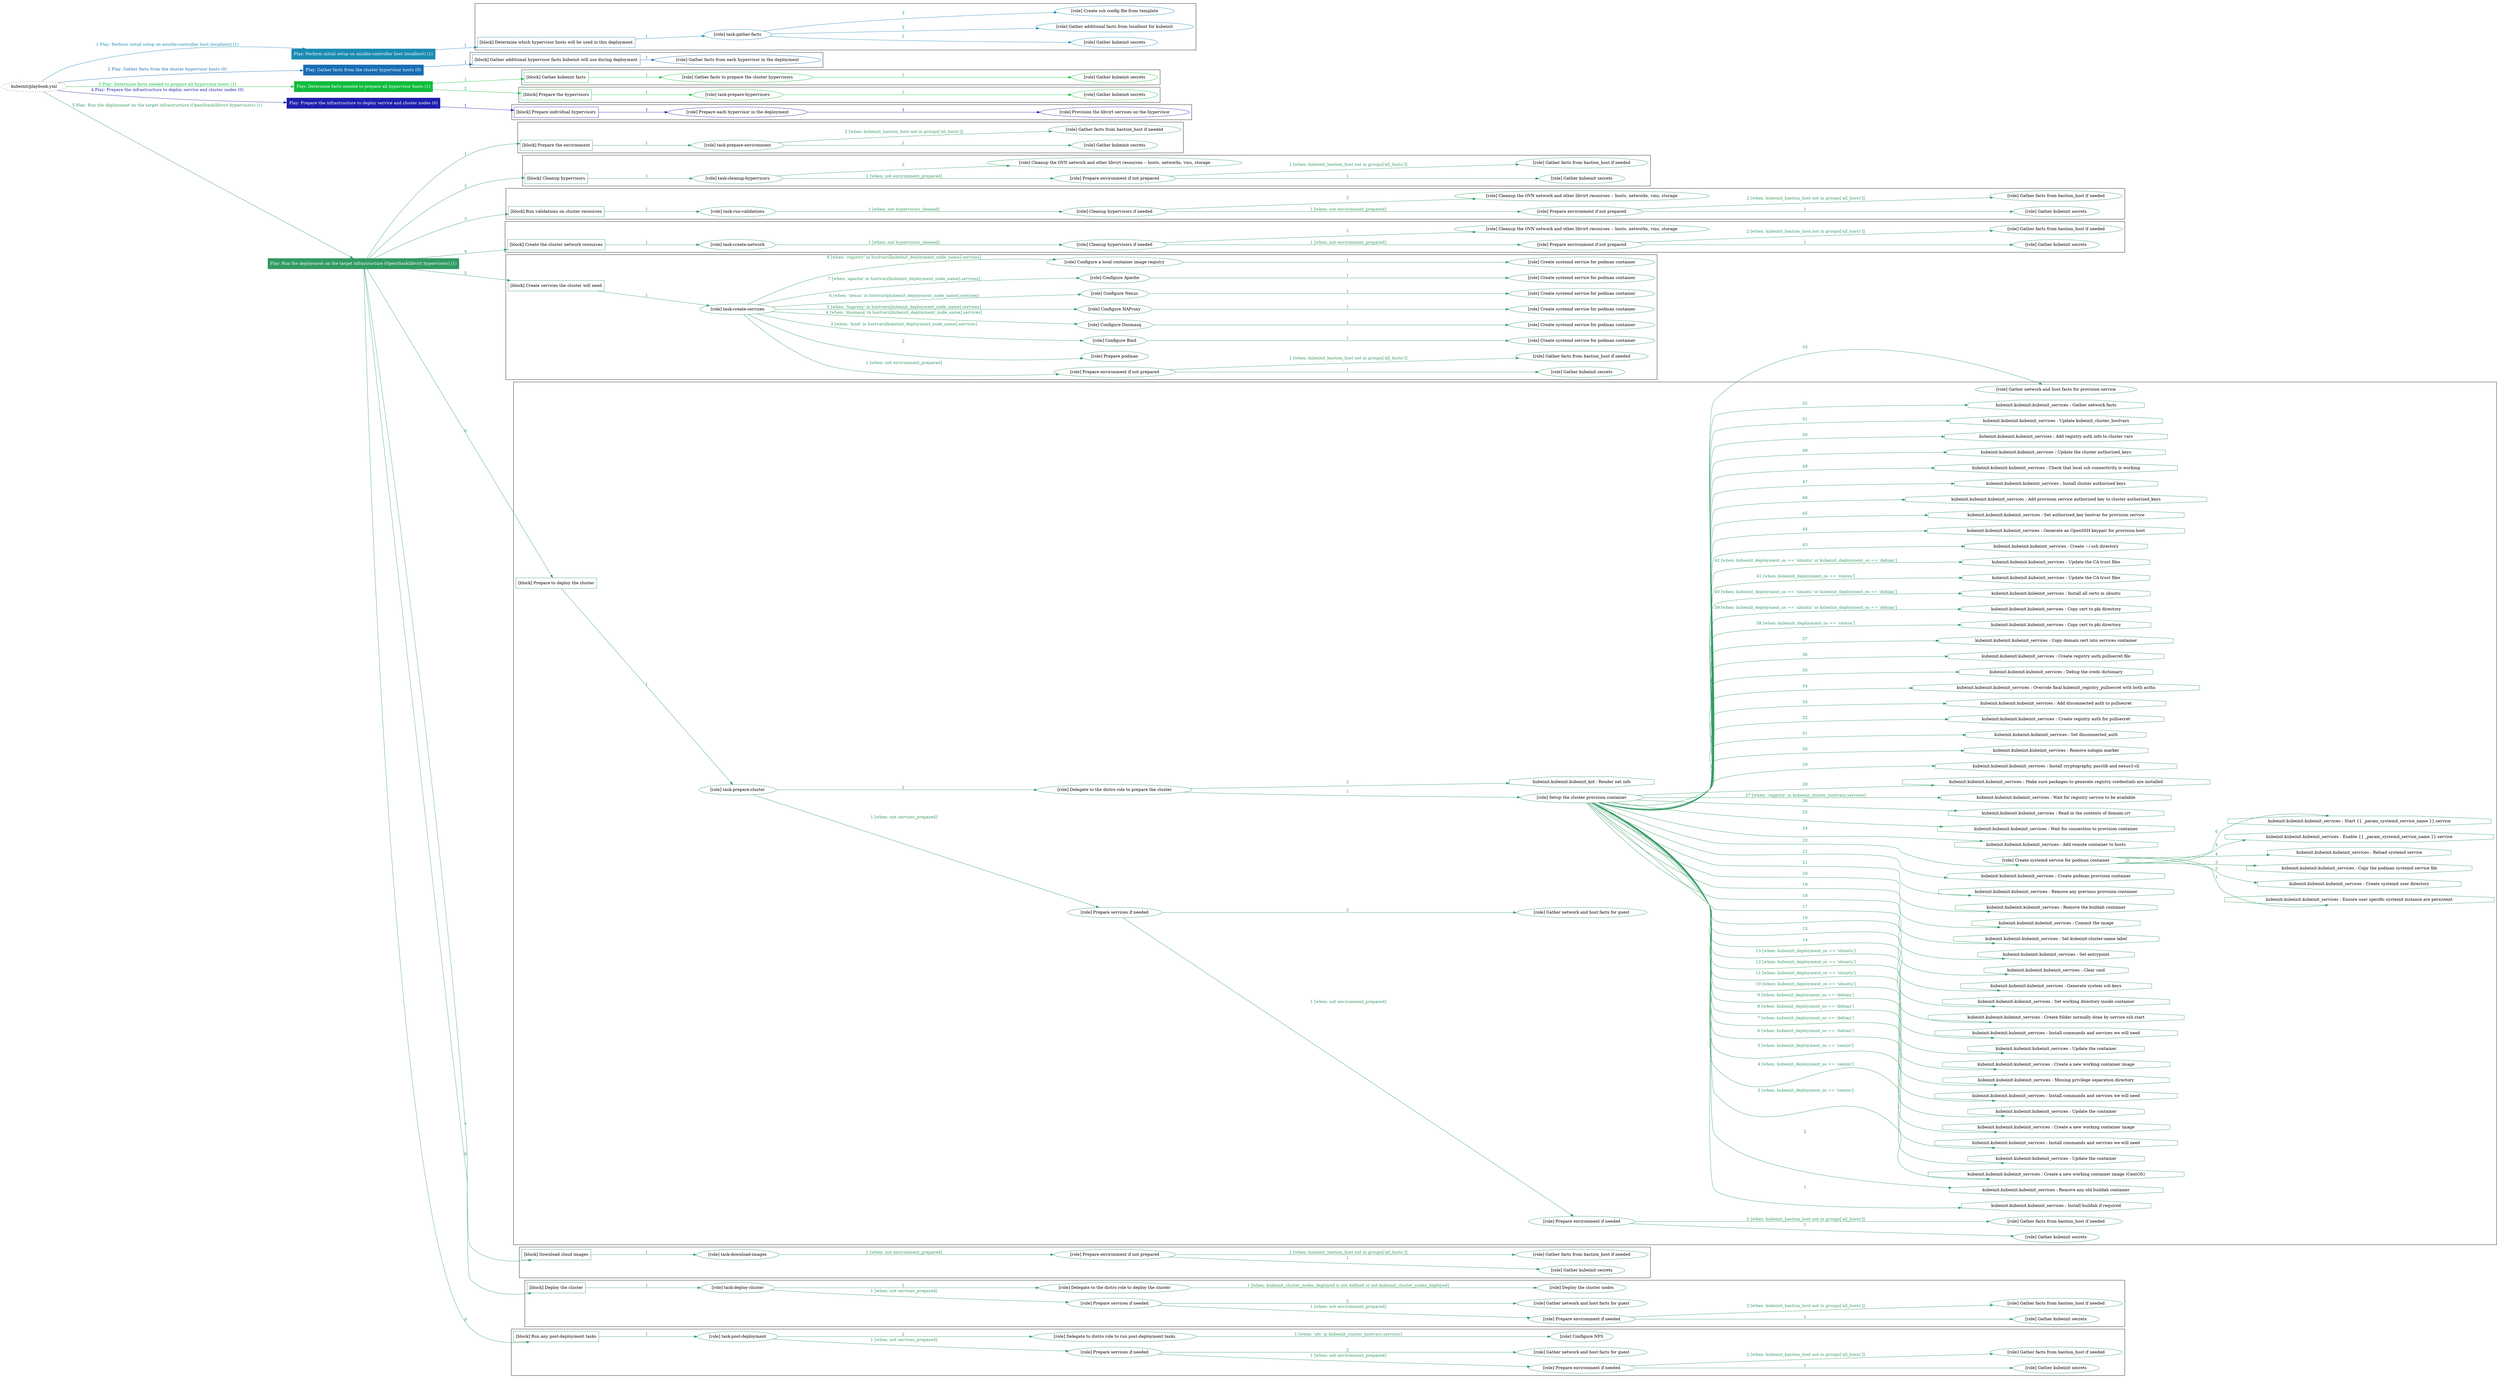 digraph {
	graph [concentrate=true ordering=in rankdir=LR ratio=fill]
	edge [esep=5 sep=10]
	"kubeinit/playbook.yml" [URL="/home/runner/work/kubeinit/kubeinit/kubeinit/playbook.yml" id=playbook_99985a0e style=dotted]
	"kubeinit/playbook.yml" -> play_e2884688 [label="1 Play: Perform initial setup on ansible-controller host (localhost) (1)" color="#1a8bb2" fontcolor="#1a8bb2" id=edge_play_e2884688 labeltooltip="1 Play: Perform initial setup on ansible-controller host (localhost) (1)" tooltip="1 Play: Perform initial setup on ansible-controller host (localhost) (1)"]
	subgraph "Play: Perform initial setup on ansible-controller host (localhost) (1)" {
		play_e2884688 [label="Play: Perform initial setup on ansible-controller host (localhost) (1)" URL="/home/runner/work/kubeinit/kubeinit/kubeinit/playbook.yml" color="#1a8bb2" fontcolor="#ffffff" id=play_e2884688 shape=box style=filled tooltip=localhost]
		play_e2884688 -> block_439470d1 [label=1 color="#1a8bb2" fontcolor="#1a8bb2" id=edge_block_439470d1 labeltooltip=1 tooltip=1]
		subgraph cluster_block_439470d1 {
			block_439470d1 [label="[block] Determine which hypervisor hosts will be used in this deployment" URL="/home/runner/work/kubeinit/kubeinit/kubeinit/playbook.yml" color="#1a8bb2" id=block_439470d1 labeltooltip="Determine which hypervisor hosts will be used in this deployment" shape=box tooltip="Determine which hypervisor hosts will be used in this deployment"]
			block_439470d1 -> role_81378126 [label="1 " color="#1a8bb2" fontcolor="#1a8bb2" id=edge_role_81378126 labeltooltip="1 " tooltip="1 "]
			subgraph "task-gather-facts" {
				role_81378126 [label="[role] task-gather-facts" URL="/home/runner/work/kubeinit/kubeinit/kubeinit/playbook.yml" color="#1a8bb2" id=role_81378126 tooltip="task-gather-facts"]
				role_81378126 -> role_d705739d [label="1 " color="#1a8bb2" fontcolor="#1a8bb2" id=edge_role_d705739d labeltooltip="1 " tooltip="1 "]
				subgraph "Gather kubeinit secrets" {
					role_d705739d [label="[role] Gather kubeinit secrets" URL="/home/runner/.ansible/collections/ansible_collections/kubeinit/kubeinit/roles/kubeinit_prepare/tasks/build_hypervisors_group.yml" color="#1a8bb2" id=role_d705739d tooltip="Gather kubeinit secrets"]
				}
				role_81378126 -> role_898b80fd [label="2 " color="#1a8bb2" fontcolor="#1a8bb2" id=edge_role_898b80fd labeltooltip="2 " tooltip="2 "]
				subgraph "Gather additional facts from localhost for kubeinit" {
					role_898b80fd [label="[role] Gather additional facts from localhost for kubeinit" URL="/home/runner/.ansible/collections/ansible_collections/kubeinit/kubeinit/roles/kubeinit_prepare/tasks/build_hypervisors_group.yml" color="#1a8bb2" id=role_898b80fd tooltip="Gather additional facts from localhost for kubeinit"]
				}
				role_81378126 -> role_8bd45c41 [label="3 " color="#1a8bb2" fontcolor="#1a8bb2" id=edge_role_8bd45c41 labeltooltip="3 " tooltip="3 "]
				subgraph "Create ssh config file from template" {
					role_8bd45c41 [label="[role] Create ssh config file from template" URL="/home/runner/.ansible/collections/ansible_collections/kubeinit/kubeinit/roles/kubeinit_prepare/tasks/build_hypervisors_group.yml" color="#1a8bb2" id=role_8bd45c41 tooltip="Create ssh config file from template"]
				}
			}
		}
	}
	"kubeinit/playbook.yml" -> play_0db333dc [label="2 Play: Gather facts from the cluster hypervisor hosts (0)" color="#186db4" fontcolor="#186db4" id=edge_play_0db333dc labeltooltip="2 Play: Gather facts from the cluster hypervisor hosts (0)" tooltip="2 Play: Gather facts from the cluster hypervisor hosts (0)"]
	subgraph "Play: Gather facts from the cluster hypervisor hosts (0)" {
		play_0db333dc [label="Play: Gather facts from the cluster hypervisor hosts (0)" URL="/home/runner/work/kubeinit/kubeinit/kubeinit/playbook.yml" color="#186db4" fontcolor="#ffffff" id=play_0db333dc shape=box style=filled tooltip="Play: Gather facts from the cluster hypervisor hosts (0)"]
		play_0db333dc -> block_7b4cbac5 [label=1 color="#186db4" fontcolor="#186db4" id=edge_block_7b4cbac5 labeltooltip=1 tooltip=1]
		subgraph cluster_block_7b4cbac5 {
			block_7b4cbac5 [label="[block] Gather additional hypervisor facts kubeinit will use during deployment" URL="/home/runner/work/kubeinit/kubeinit/kubeinit/playbook.yml" color="#186db4" id=block_7b4cbac5 labeltooltip="Gather additional hypervisor facts kubeinit will use during deployment" shape=box tooltip="Gather additional hypervisor facts kubeinit will use during deployment"]
			block_7b4cbac5 -> role_c11b280a [label="1 " color="#186db4" fontcolor="#186db4" id=edge_role_c11b280a labeltooltip="1 " tooltip="1 "]
			subgraph "Gather facts from each hypervisor in the deployment" {
				role_c11b280a [label="[role] Gather facts from each hypervisor in the deployment" URL="/home/runner/work/kubeinit/kubeinit/kubeinit/playbook.yml" color="#186db4" id=role_c11b280a tooltip="Gather facts from each hypervisor in the deployment"]
			}
		}
	}
	"kubeinit/playbook.yml" -> play_432c2021 [label="3 Play: Determine facts needed to prepare all hypervisor hosts (1)" color="#0fbd3c" fontcolor="#0fbd3c" id=edge_play_432c2021 labeltooltip="3 Play: Determine facts needed to prepare all hypervisor hosts (1)" tooltip="3 Play: Determine facts needed to prepare all hypervisor hosts (1)"]
	subgraph "Play: Determine facts needed to prepare all hypervisor hosts (1)" {
		play_432c2021 [label="Play: Determine facts needed to prepare all hypervisor hosts (1)" URL="/home/runner/work/kubeinit/kubeinit/kubeinit/playbook.yml" color="#0fbd3c" fontcolor="#ffffff" id=play_432c2021 shape=box style=filled tooltip=localhost]
		play_432c2021 -> block_83dcf7d3 [label=1 color="#0fbd3c" fontcolor="#0fbd3c" id=edge_block_83dcf7d3 labeltooltip=1 tooltip=1]
		subgraph cluster_block_83dcf7d3 {
			block_83dcf7d3 [label="[block] Gather kubeinit facts" URL="/home/runner/work/kubeinit/kubeinit/kubeinit/playbook.yml" color="#0fbd3c" id=block_83dcf7d3 labeltooltip="Gather kubeinit facts" shape=box tooltip="Gather kubeinit facts"]
			block_83dcf7d3 -> role_0f2db7ae [label="1 " color="#0fbd3c" fontcolor="#0fbd3c" id=edge_role_0f2db7ae labeltooltip="1 " tooltip="1 "]
			subgraph "Gather facts to prepare the cluster hypervisors" {
				role_0f2db7ae [label="[role] Gather facts to prepare the cluster hypervisors" URL="/home/runner/work/kubeinit/kubeinit/kubeinit/playbook.yml" color="#0fbd3c" id=role_0f2db7ae tooltip="Gather facts to prepare the cluster hypervisors"]
				role_0f2db7ae -> role_ed82f62b [label="1 " color="#0fbd3c" fontcolor="#0fbd3c" id=edge_role_ed82f62b labeltooltip="1 " tooltip="1 "]
				subgraph "Gather kubeinit secrets" {
					role_ed82f62b [label="[role] Gather kubeinit secrets" URL="/home/runner/.ansible/collections/ansible_collections/kubeinit/kubeinit/roles/kubeinit_prepare/tasks/gather_kubeinit_facts.yml" color="#0fbd3c" id=role_ed82f62b tooltip="Gather kubeinit secrets"]
				}
			}
		}
		play_432c2021 -> block_ef1718e0 [label=2 color="#0fbd3c" fontcolor="#0fbd3c" id=edge_block_ef1718e0 labeltooltip=2 tooltip=2]
		subgraph cluster_block_ef1718e0 {
			block_ef1718e0 [label="[block] Prepare the hypervisors" URL="/home/runner/work/kubeinit/kubeinit/kubeinit/playbook.yml" color="#0fbd3c" id=block_ef1718e0 labeltooltip="Prepare the hypervisors" shape=box tooltip="Prepare the hypervisors"]
			block_ef1718e0 -> role_ac36ddbc [label="1 " color="#0fbd3c" fontcolor="#0fbd3c" id=edge_role_ac36ddbc labeltooltip="1 " tooltip="1 "]
			subgraph "task-prepare-hypervisors" {
				role_ac36ddbc [label="[role] task-prepare-hypervisors" URL="/home/runner/work/kubeinit/kubeinit/kubeinit/playbook.yml" color="#0fbd3c" id=role_ac36ddbc tooltip="task-prepare-hypervisors"]
				role_ac36ddbc -> role_40866f91 [label="1 " color="#0fbd3c" fontcolor="#0fbd3c" id=edge_role_40866f91 labeltooltip="1 " tooltip="1 "]
				subgraph "Gather kubeinit secrets" {
					role_40866f91 [label="[role] Gather kubeinit secrets" URL="/home/runner/.ansible/collections/ansible_collections/kubeinit/kubeinit/roles/kubeinit_prepare/tasks/gather_kubeinit_facts.yml" color="#0fbd3c" id=role_40866f91 tooltip="Gather kubeinit secrets"]
				}
			}
		}
	}
	"kubeinit/playbook.yml" -> play_86f2314b [label="4 Play: Prepare the infrastructure to deploy service and cluster nodes (0)" color="#1e1fae" fontcolor="#1e1fae" id=edge_play_86f2314b labeltooltip="4 Play: Prepare the infrastructure to deploy service and cluster nodes (0)" tooltip="4 Play: Prepare the infrastructure to deploy service and cluster nodes (0)"]
	subgraph "Play: Prepare the infrastructure to deploy service and cluster nodes (0)" {
		play_86f2314b [label="Play: Prepare the infrastructure to deploy service and cluster nodes (0)" URL="/home/runner/work/kubeinit/kubeinit/kubeinit/playbook.yml" color="#1e1fae" fontcolor="#ffffff" id=play_86f2314b shape=box style=filled tooltip="Play: Prepare the infrastructure to deploy service and cluster nodes (0)"]
		play_86f2314b -> block_e5f58f6b [label=1 color="#1e1fae" fontcolor="#1e1fae" id=edge_block_e5f58f6b labeltooltip=1 tooltip=1]
		subgraph cluster_block_e5f58f6b {
			block_e5f58f6b [label="[block] Prepare individual hypervisors" URL="/home/runner/work/kubeinit/kubeinit/kubeinit/playbook.yml" color="#1e1fae" id=block_e5f58f6b labeltooltip="Prepare individual hypervisors" shape=box tooltip="Prepare individual hypervisors"]
			block_e5f58f6b -> role_308954b7 [label="1 " color="#1e1fae" fontcolor="#1e1fae" id=edge_role_308954b7 labeltooltip="1 " tooltip="1 "]
			subgraph "Prepare each hypervisor in the deployment" {
				role_308954b7 [label="[role] Prepare each hypervisor in the deployment" URL="/home/runner/work/kubeinit/kubeinit/kubeinit/playbook.yml" color="#1e1fae" id=role_308954b7 tooltip="Prepare each hypervisor in the deployment"]
				role_308954b7 -> role_e5238c6f [label="1 " color="#1e1fae" fontcolor="#1e1fae" id=edge_role_e5238c6f labeltooltip="1 " tooltip="1 "]
				subgraph "Provision the libvirt services on the hypervisor" {
					role_e5238c6f [label="[role] Provision the libvirt services on the hypervisor" URL="/home/runner/.ansible/collections/ansible_collections/kubeinit/kubeinit/roles/kubeinit_prepare/tasks/prepare_hypervisor.yml" color="#1e1fae" id=role_e5238c6f tooltip="Provision the libvirt services on the hypervisor"]
				}
			}
		}
	}
	"kubeinit/playbook.yml" -> play_50687ae3 [label="5 Play: Run the deployment on the target infrastructure (OpenStack/libvirt hypervisors) (1)" color="#329a62" fontcolor="#329a62" id=edge_play_50687ae3 labeltooltip="5 Play: Run the deployment on the target infrastructure (OpenStack/libvirt hypervisors) (1)" tooltip="5 Play: Run the deployment on the target infrastructure (OpenStack/libvirt hypervisors) (1)"]
	subgraph "Play: Run the deployment on the target infrastructure (OpenStack/libvirt hypervisors) (1)" {
		play_50687ae3 [label="Play: Run the deployment on the target infrastructure (OpenStack/libvirt hypervisors) (1)" URL="/home/runner/work/kubeinit/kubeinit/kubeinit/playbook.yml" color="#329a62" fontcolor="#ffffff" id=play_50687ae3 shape=box style=filled tooltip=localhost]
		play_50687ae3 -> block_31f1daef [label=1 color="#329a62" fontcolor="#329a62" id=edge_block_31f1daef labeltooltip=1 tooltip=1]
		subgraph cluster_block_31f1daef {
			block_31f1daef [label="[block] Prepare the environment" URL="/home/runner/work/kubeinit/kubeinit/kubeinit/playbook.yml" color="#329a62" id=block_31f1daef labeltooltip="Prepare the environment" shape=box tooltip="Prepare the environment"]
			block_31f1daef -> role_7def692b [label="1 " color="#329a62" fontcolor="#329a62" id=edge_role_7def692b labeltooltip="1 " tooltip="1 "]
			subgraph "task-prepare-environment" {
				role_7def692b [label="[role] task-prepare-environment" URL="/home/runner/work/kubeinit/kubeinit/kubeinit/playbook.yml" color="#329a62" id=role_7def692b tooltip="task-prepare-environment"]
				role_7def692b -> role_7ba440dd [label="1 " color="#329a62" fontcolor="#329a62" id=edge_role_7ba440dd labeltooltip="1 " tooltip="1 "]
				subgraph "Gather kubeinit secrets" {
					role_7ba440dd [label="[role] Gather kubeinit secrets" URL="/home/runner/.ansible/collections/ansible_collections/kubeinit/kubeinit/roles/kubeinit_prepare/tasks/gather_kubeinit_facts.yml" color="#329a62" id=role_7ba440dd tooltip="Gather kubeinit secrets"]
				}
				role_7def692b -> role_17c52425 [label="2 [when: kubeinit_bastion_host not in groups['all_hosts']]" color="#329a62" fontcolor="#329a62" id=edge_role_17c52425 labeltooltip="2 [when: kubeinit_bastion_host not in groups['all_hosts']]" tooltip="2 [when: kubeinit_bastion_host not in groups['all_hosts']]"]
				subgraph "Gather facts from bastion_host if needed" {
					role_17c52425 [label="[role] Gather facts from bastion_host if needed" URL="/home/runner/.ansible/collections/ansible_collections/kubeinit/kubeinit/roles/kubeinit_prepare/tasks/main.yml" color="#329a62" id=role_17c52425 tooltip="Gather facts from bastion_host if needed"]
				}
			}
		}
		play_50687ae3 -> block_2cd8984c [label=2 color="#329a62" fontcolor="#329a62" id=edge_block_2cd8984c labeltooltip=2 tooltip=2]
		subgraph cluster_block_2cd8984c {
			block_2cd8984c [label="[block] Cleanup hypervisors" URL="/home/runner/work/kubeinit/kubeinit/kubeinit/playbook.yml" color="#329a62" id=block_2cd8984c labeltooltip="Cleanup hypervisors" shape=box tooltip="Cleanup hypervisors"]
			block_2cd8984c -> role_9241b803 [label="1 " color="#329a62" fontcolor="#329a62" id=edge_role_9241b803 labeltooltip="1 " tooltip="1 "]
			subgraph "task-cleanup-hypervisors" {
				role_9241b803 [label="[role] task-cleanup-hypervisors" URL="/home/runner/work/kubeinit/kubeinit/kubeinit/playbook.yml" color="#329a62" id=role_9241b803 tooltip="task-cleanup-hypervisors"]
				role_9241b803 -> role_aac9530e [label="1 [when: not environment_prepared]" color="#329a62" fontcolor="#329a62" id=edge_role_aac9530e labeltooltip="1 [when: not environment_prepared]" tooltip="1 [when: not environment_prepared]"]
				subgraph "Prepare environment if not prepared" {
					role_aac9530e [label="[role] Prepare environment if not prepared" URL="/home/runner/.ansible/collections/ansible_collections/kubeinit/kubeinit/roles/kubeinit_libvirt/tasks/cleanup_hypervisors.yml" color="#329a62" id=role_aac9530e tooltip="Prepare environment if not prepared"]
					role_aac9530e -> role_fed9d8ab [label="1 " color="#329a62" fontcolor="#329a62" id=edge_role_fed9d8ab labeltooltip="1 " tooltip="1 "]
					subgraph "Gather kubeinit secrets" {
						role_fed9d8ab [label="[role] Gather kubeinit secrets" URL="/home/runner/.ansible/collections/ansible_collections/kubeinit/kubeinit/roles/kubeinit_prepare/tasks/gather_kubeinit_facts.yml" color="#329a62" id=role_fed9d8ab tooltip="Gather kubeinit secrets"]
					}
					role_aac9530e -> role_7973df6e [label="2 [when: kubeinit_bastion_host not in groups['all_hosts']]" color="#329a62" fontcolor="#329a62" id=edge_role_7973df6e labeltooltip="2 [when: kubeinit_bastion_host not in groups['all_hosts']]" tooltip="2 [when: kubeinit_bastion_host not in groups['all_hosts']]"]
					subgraph "Gather facts from bastion_host if needed" {
						role_7973df6e [label="[role] Gather facts from bastion_host if needed" URL="/home/runner/.ansible/collections/ansible_collections/kubeinit/kubeinit/roles/kubeinit_prepare/tasks/main.yml" color="#329a62" id=role_7973df6e tooltip="Gather facts from bastion_host if needed"]
					}
				}
				role_9241b803 -> role_0beabd8a [label="2 " color="#329a62" fontcolor="#329a62" id=edge_role_0beabd8a labeltooltip="2 " tooltip="2 "]
				subgraph "Cleanup the OVN network and other libvirt resources -- hosts, networks, vms, storage" {
					role_0beabd8a [label="[role] Cleanup the OVN network and other libvirt resources -- hosts, networks, vms, storage" URL="/home/runner/.ansible/collections/ansible_collections/kubeinit/kubeinit/roles/kubeinit_libvirt/tasks/cleanup_hypervisors.yml" color="#329a62" id=role_0beabd8a tooltip="Cleanup the OVN network and other libvirt resources -- hosts, networks, vms, storage"]
				}
			}
		}
		play_50687ae3 -> block_6bdcbc0a [label=3 color="#329a62" fontcolor="#329a62" id=edge_block_6bdcbc0a labeltooltip=3 tooltip=3]
		subgraph cluster_block_6bdcbc0a {
			block_6bdcbc0a [label="[block] Run validations on cluster resources" URL="/home/runner/work/kubeinit/kubeinit/kubeinit/playbook.yml" color="#329a62" id=block_6bdcbc0a labeltooltip="Run validations on cluster resources" shape=box tooltip="Run validations on cluster resources"]
			block_6bdcbc0a -> role_d846ab60 [label="1 " color="#329a62" fontcolor="#329a62" id=edge_role_d846ab60 labeltooltip="1 " tooltip="1 "]
			subgraph "task-run-validations" {
				role_d846ab60 [label="[role] task-run-validations" URL="/home/runner/work/kubeinit/kubeinit/kubeinit/playbook.yml" color="#329a62" id=role_d846ab60 tooltip="task-run-validations"]
				role_d846ab60 -> role_a0f3cd55 [label="1 [when: not hypervisors_cleaned]" color="#329a62" fontcolor="#329a62" id=edge_role_a0f3cd55 labeltooltip="1 [when: not hypervisors_cleaned]" tooltip="1 [when: not hypervisors_cleaned]"]
				subgraph "Cleanup hypervisors if needed" {
					role_a0f3cd55 [label="[role] Cleanup hypervisors if needed" URL="/home/runner/.ansible/collections/ansible_collections/kubeinit/kubeinit/roles/kubeinit_validations/tasks/main.yml" color="#329a62" id=role_a0f3cd55 tooltip="Cleanup hypervisors if needed"]
					role_a0f3cd55 -> role_fff236dc [label="1 [when: not environment_prepared]" color="#329a62" fontcolor="#329a62" id=edge_role_fff236dc labeltooltip="1 [when: not environment_prepared]" tooltip="1 [when: not environment_prepared]"]
					subgraph "Prepare environment if not prepared" {
						role_fff236dc [label="[role] Prepare environment if not prepared" URL="/home/runner/.ansible/collections/ansible_collections/kubeinit/kubeinit/roles/kubeinit_libvirt/tasks/cleanup_hypervisors.yml" color="#329a62" id=role_fff236dc tooltip="Prepare environment if not prepared"]
						role_fff236dc -> role_514a1b9a [label="1 " color="#329a62" fontcolor="#329a62" id=edge_role_514a1b9a labeltooltip="1 " tooltip="1 "]
						subgraph "Gather kubeinit secrets" {
							role_514a1b9a [label="[role] Gather kubeinit secrets" URL="/home/runner/.ansible/collections/ansible_collections/kubeinit/kubeinit/roles/kubeinit_prepare/tasks/gather_kubeinit_facts.yml" color="#329a62" id=role_514a1b9a tooltip="Gather kubeinit secrets"]
						}
						role_fff236dc -> role_e21fd0e4 [label="2 [when: kubeinit_bastion_host not in groups['all_hosts']]" color="#329a62" fontcolor="#329a62" id=edge_role_e21fd0e4 labeltooltip="2 [when: kubeinit_bastion_host not in groups['all_hosts']]" tooltip="2 [when: kubeinit_bastion_host not in groups['all_hosts']]"]
						subgraph "Gather facts from bastion_host if needed" {
							role_e21fd0e4 [label="[role] Gather facts from bastion_host if needed" URL="/home/runner/.ansible/collections/ansible_collections/kubeinit/kubeinit/roles/kubeinit_prepare/tasks/main.yml" color="#329a62" id=role_e21fd0e4 tooltip="Gather facts from bastion_host if needed"]
						}
					}
					role_a0f3cd55 -> role_9709552f [label="2 " color="#329a62" fontcolor="#329a62" id=edge_role_9709552f labeltooltip="2 " tooltip="2 "]
					subgraph "Cleanup the OVN network and other libvirt resources -- hosts, networks, vms, storage" {
						role_9709552f [label="[role] Cleanup the OVN network and other libvirt resources -- hosts, networks, vms, storage" URL="/home/runner/.ansible/collections/ansible_collections/kubeinit/kubeinit/roles/kubeinit_libvirt/tasks/cleanup_hypervisors.yml" color="#329a62" id=role_9709552f tooltip="Cleanup the OVN network and other libvirt resources -- hosts, networks, vms, storage"]
					}
				}
			}
		}
		play_50687ae3 -> block_d40ec785 [label=4 color="#329a62" fontcolor="#329a62" id=edge_block_d40ec785 labeltooltip=4 tooltip=4]
		subgraph cluster_block_d40ec785 {
			block_d40ec785 [label="[block] Create the cluster network resources" URL="/home/runner/work/kubeinit/kubeinit/kubeinit/playbook.yml" color="#329a62" id=block_d40ec785 labeltooltip="Create the cluster network resources" shape=box tooltip="Create the cluster network resources"]
			block_d40ec785 -> role_62ab4bc5 [label="1 " color="#329a62" fontcolor="#329a62" id=edge_role_62ab4bc5 labeltooltip="1 " tooltip="1 "]
			subgraph "task-create-network" {
				role_62ab4bc5 [label="[role] task-create-network" URL="/home/runner/work/kubeinit/kubeinit/kubeinit/playbook.yml" color="#329a62" id=role_62ab4bc5 tooltip="task-create-network"]
				role_62ab4bc5 -> role_7bc29a49 [label="1 [when: not hypervisors_cleaned]" color="#329a62" fontcolor="#329a62" id=edge_role_7bc29a49 labeltooltip="1 [when: not hypervisors_cleaned]" tooltip="1 [when: not hypervisors_cleaned]"]
				subgraph "Cleanup hypervisors if needed" {
					role_7bc29a49 [label="[role] Cleanup hypervisors if needed" URL="/home/runner/.ansible/collections/ansible_collections/kubeinit/kubeinit/roles/kubeinit_libvirt/tasks/create_network.yml" color="#329a62" id=role_7bc29a49 tooltip="Cleanup hypervisors if needed"]
					role_7bc29a49 -> role_34b7e174 [label="1 [when: not environment_prepared]" color="#329a62" fontcolor="#329a62" id=edge_role_34b7e174 labeltooltip="1 [when: not environment_prepared]" tooltip="1 [when: not environment_prepared]"]
					subgraph "Prepare environment if not prepared" {
						role_34b7e174 [label="[role] Prepare environment if not prepared" URL="/home/runner/.ansible/collections/ansible_collections/kubeinit/kubeinit/roles/kubeinit_libvirt/tasks/cleanup_hypervisors.yml" color="#329a62" id=role_34b7e174 tooltip="Prepare environment if not prepared"]
						role_34b7e174 -> role_d63d0f41 [label="1 " color="#329a62" fontcolor="#329a62" id=edge_role_d63d0f41 labeltooltip="1 " tooltip="1 "]
						subgraph "Gather kubeinit secrets" {
							role_d63d0f41 [label="[role] Gather kubeinit secrets" URL="/home/runner/.ansible/collections/ansible_collections/kubeinit/kubeinit/roles/kubeinit_prepare/tasks/gather_kubeinit_facts.yml" color="#329a62" id=role_d63d0f41 tooltip="Gather kubeinit secrets"]
						}
						role_34b7e174 -> role_af2fe4bf [label="2 [when: kubeinit_bastion_host not in groups['all_hosts']]" color="#329a62" fontcolor="#329a62" id=edge_role_af2fe4bf labeltooltip="2 [when: kubeinit_bastion_host not in groups['all_hosts']]" tooltip="2 [when: kubeinit_bastion_host not in groups['all_hosts']]"]
						subgraph "Gather facts from bastion_host if needed" {
							role_af2fe4bf [label="[role] Gather facts from bastion_host if needed" URL="/home/runner/.ansible/collections/ansible_collections/kubeinit/kubeinit/roles/kubeinit_prepare/tasks/main.yml" color="#329a62" id=role_af2fe4bf tooltip="Gather facts from bastion_host if needed"]
						}
					}
					role_7bc29a49 -> role_a2c1db8d [label="2 " color="#329a62" fontcolor="#329a62" id=edge_role_a2c1db8d labeltooltip="2 " tooltip="2 "]
					subgraph "Cleanup the OVN network and other libvirt resources -- hosts, networks, vms, storage" {
						role_a2c1db8d [label="[role] Cleanup the OVN network and other libvirt resources -- hosts, networks, vms, storage" URL="/home/runner/.ansible/collections/ansible_collections/kubeinit/kubeinit/roles/kubeinit_libvirt/tasks/cleanup_hypervisors.yml" color="#329a62" id=role_a2c1db8d tooltip="Cleanup the OVN network and other libvirt resources -- hosts, networks, vms, storage"]
					}
				}
			}
		}
		play_50687ae3 -> block_81aca48f [label=5 color="#329a62" fontcolor="#329a62" id=edge_block_81aca48f labeltooltip=5 tooltip=5]
		subgraph cluster_block_81aca48f {
			block_81aca48f [label="[block] Create services the cluster will need" URL="/home/runner/work/kubeinit/kubeinit/kubeinit/playbook.yml" color="#329a62" id=block_81aca48f labeltooltip="Create services the cluster will need" shape=box tooltip="Create services the cluster will need"]
			block_81aca48f -> role_7908ad52 [label="1 " color="#329a62" fontcolor="#329a62" id=edge_role_7908ad52 labeltooltip="1 " tooltip="1 "]
			subgraph "task-create-services" {
				role_7908ad52 [label="[role] task-create-services" URL="/home/runner/work/kubeinit/kubeinit/kubeinit/playbook.yml" color="#329a62" id=role_7908ad52 tooltip="task-create-services"]
				role_7908ad52 -> role_d2d87736 [label="1 [when: not environment_prepared]" color="#329a62" fontcolor="#329a62" id=edge_role_d2d87736 labeltooltip="1 [when: not environment_prepared]" tooltip="1 [when: not environment_prepared]"]
				subgraph "Prepare environment if not prepared" {
					role_d2d87736 [label="[role] Prepare environment if not prepared" URL="/home/runner/.ansible/collections/ansible_collections/kubeinit/kubeinit/roles/kubeinit_services/tasks/main.yml" color="#329a62" id=role_d2d87736 tooltip="Prepare environment if not prepared"]
					role_d2d87736 -> role_d3a0bfbb [label="1 " color="#329a62" fontcolor="#329a62" id=edge_role_d3a0bfbb labeltooltip="1 " tooltip="1 "]
					subgraph "Gather kubeinit secrets" {
						role_d3a0bfbb [label="[role] Gather kubeinit secrets" URL="/home/runner/.ansible/collections/ansible_collections/kubeinit/kubeinit/roles/kubeinit_prepare/tasks/gather_kubeinit_facts.yml" color="#329a62" id=role_d3a0bfbb tooltip="Gather kubeinit secrets"]
					}
					role_d2d87736 -> role_bd836295 [label="2 [when: kubeinit_bastion_host not in groups['all_hosts']]" color="#329a62" fontcolor="#329a62" id=edge_role_bd836295 labeltooltip="2 [when: kubeinit_bastion_host not in groups['all_hosts']]" tooltip="2 [when: kubeinit_bastion_host not in groups['all_hosts']]"]
					subgraph "Gather facts from bastion_host if needed" {
						role_bd836295 [label="[role] Gather facts from bastion_host if needed" URL="/home/runner/.ansible/collections/ansible_collections/kubeinit/kubeinit/roles/kubeinit_prepare/tasks/main.yml" color="#329a62" id=role_bd836295 tooltip="Gather facts from bastion_host if needed"]
					}
				}
				role_7908ad52 -> role_c8eee75a [label="2 " color="#329a62" fontcolor="#329a62" id=edge_role_c8eee75a labeltooltip="2 " tooltip="2 "]
				subgraph "Prepare podman" {
					role_c8eee75a [label="[role] Prepare podman" URL="/home/runner/.ansible/collections/ansible_collections/kubeinit/kubeinit/roles/kubeinit_services/tasks/00_create_service_pod.yml" color="#329a62" id=role_c8eee75a tooltip="Prepare podman"]
				}
				role_7908ad52 -> role_8ae14e3e [label="3 [when: 'bind' in hostvars[kubeinit_deployment_node_name].services]" color="#329a62" fontcolor="#329a62" id=edge_role_8ae14e3e labeltooltip="3 [when: 'bind' in hostvars[kubeinit_deployment_node_name].services]" tooltip="3 [when: 'bind' in hostvars[kubeinit_deployment_node_name].services]"]
				subgraph "Configure Bind" {
					role_8ae14e3e [label="[role] Configure Bind" URL="/home/runner/.ansible/collections/ansible_collections/kubeinit/kubeinit/roles/kubeinit_services/tasks/start_services_containers.yml" color="#329a62" id=role_8ae14e3e tooltip="Configure Bind"]
					role_8ae14e3e -> role_a444412f [label="1 " color="#329a62" fontcolor="#329a62" id=edge_role_a444412f labeltooltip="1 " tooltip="1 "]
					subgraph "Create systemd service for podman container" {
						role_a444412f [label="[role] Create systemd service for podman container" URL="/home/runner/.ansible/collections/ansible_collections/kubeinit/kubeinit/roles/kubeinit_bind/tasks/main.yml" color="#329a62" id=role_a444412f tooltip="Create systemd service for podman container"]
					}
				}
				role_7908ad52 -> role_ff84c640 [label="4 [when: 'dnsmasq' in hostvars[kubeinit_deployment_node_name].services]" color="#329a62" fontcolor="#329a62" id=edge_role_ff84c640 labeltooltip="4 [when: 'dnsmasq' in hostvars[kubeinit_deployment_node_name].services]" tooltip="4 [when: 'dnsmasq' in hostvars[kubeinit_deployment_node_name].services]"]
				subgraph "Configure Dnsmasq" {
					role_ff84c640 [label="[role] Configure Dnsmasq" URL="/home/runner/.ansible/collections/ansible_collections/kubeinit/kubeinit/roles/kubeinit_services/tasks/start_services_containers.yml" color="#329a62" id=role_ff84c640 tooltip="Configure Dnsmasq"]
					role_ff84c640 -> role_b4fa3fd0 [label="1 " color="#329a62" fontcolor="#329a62" id=edge_role_b4fa3fd0 labeltooltip="1 " tooltip="1 "]
					subgraph "Create systemd service for podman container" {
						role_b4fa3fd0 [label="[role] Create systemd service for podman container" URL="/home/runner/.ansible/collections/ansible_collections/kubeinit/kubeinit/roles/kubeinit_dnsmasq/tasks/main.yml" color="#329a62" id=role_b4fa3fd0 tooltip="Create systemd service for podman container"]
					}
				}
				role_7908ad52 -> role_e6757bd7 [label="5 [when: 'haproxy' in hostvars[kubeinit_deployment_node_name].services]" color="#329a62" fontcolor="#329a62" id=edge_role_e6757bd7 labeltooltip="5 [when: 'haproxy' in hostvars[kubeinit_deployment_node_name].services]" tooltip="5 [when: 'haproxy' in hostvars[kubeinit_deployment_node_name].services]"]
				subgraph "Configure HAProxy" {
					role_e6757bd7 [label="[role] Configure HAProxy" URL="/home/runner/.ansible/collections/ansible_collections/kubeinit/kubeinit/roles/kubeinit_services/tasks/start_services_containers.yml" color="#329a62" id=role_e6757bd7 tooltip="Configure HAProxy"]
					role_e6757bd7 -> role_d7d623ef [label="1 " color="#329a62" fontcolor="#329a62" id=edge_role_d7d623ef labeltooltip="1 " tooltip="1 "]
					subgraph "Create systemd service for podman container" {
						role_d7d623ef [label="[role] Create systemd service for podman container" URL="/home/runner/.ansible/collections/ansible_collections/kubeinit/kubeinit/roles/kubeinit_haproxy/tasks/main.yml" color="#329a62" id=role_d7d623ef tooltip="Create systemd service for podman container"]
					}
				}
				role_7908ad52 -> role_fd69e254 [label="6 [when: 'nexus' in hostvars[kubeinit_deployment_node_name].services]" color="#329a62" fontcolor="#329a62" id=edge_role_fd69e254 labeltooltip="6 [when: 'nexus' in hostvars[kubeinit_deployment_node_name].services]" tooltip="6 [when: 'nexus' in hostvars[kubeinit_deployment_node_name].services]"]
				subgraph "Configure Nexus" {
					role_fd69e254 [label="[role] Configure Nexus" URL="/home/runner/.ansible/collections/ansible_collections/kubeinit/kubeinit/roles/kubeinit_services/tasks/start_services_containers.yml" color="#329a62" id=role_fd69e254 tooltip="Configure Nexus"]
					role_fd69e254 -> role_977c367f [label="1 " color="#329a62" fontcolor="#329a62" id=edge_role_977c367f labeltooltip="1 " tooltip="1 "]
					subgraph "Create systemd service for podman container" {
						role_977c367f [label="[role] Create systemd service for podman container" URL="/home/runner/.ansible/collections/ansible_collections/kubeinit/kubeinit/roles/kubeinit_nexus/tasks/main.yml" color="#329a62" id=role_977c367f tooltip="Create systemd service for podman container"]
					}
				}
				role_7908ad52 -> role_2e5bc4fc [label="7 [when: 'apache' in hostvars[kubeinit_deployment_node_name].services]" color="#329a62" fontcolor="#329a62" id=edge_role_2e5bc4fc labeltooltip="7 [when: 'apache' in hostvars[kubeinit_deployment_node_name].services]" tooltip="7 [when: 'apache' in hostvars[kubeinit_deployment_node_name].services]"]
				subgraph "Configure Apache" {
					role_2e5bc4fc [label="[role] Configure Apache" URL="/home/runner/.ansible/collections/ansible_collections/kubeinit/kubeinit/roles/kubeinit_services/tasks/start_services_containers.yml" color="#329a62" id=role_2e5bc4fc tooltip="Configure Apache"]
					role_2e5bc4fc -> role_43c37832 [label="1 " color="#329a62" fontcolor="#329a62" id=edge_role_43c37832 labeltooltip="1 " tooltip="1 "]
					subgraph "Create systemd service for podman container" {
						role_43c37832 [label="[role] Create systemd service for podman container" URL="/home/runner/.ansible/collections/ansible_collections/kubeinit/kubeinit/roles/kubeinit_apache/tasks/main.yml" color="#329a62" id=role_43c37832 tooltip="Create systemd service for podman container"]
					}
				}
				role_7908ad52 -> role_f97104c7 [label="8 [when: 'registry' in hostvars[kubeinit_deployment_node_name].services]" color="#329a62" fontcolor="#329a62" id=edge_role_f97104c7 labeltooltip="8 [when: 'registry' in hostvars[kubeinit_deployment_node_name].services]" tooltip="8 [when: 'registry' in hostvars[kubeinit_deployment_node_name].services]"]
				subgraph "Configure a local container image registry" {
					role_f97104c7 [label="[role] Configure a local container image registry" URL="/home/runner/.ansible/collections/ansible_collections/kubeinit/kubeinit/roles/kubeinit_services/tasks/start_services_containers.yml" color="#329a62" id=role_f97104c7 tooltip="Configure a local container image registry"]
					role_f97104c7 -> role_d1d536af [label="1 " color="#329a62" fontcolor="#329a62" id=edge_role_d1d536af labeltooltip="1 " tooltip="1 "]
					subgraph "Create systemd service for podman container" {
						role_d1d536af [label="[role] Create systemd service for podman container" URL="/home/runner/.ansible/collections/ansible_collections/kubeinit/kubeinit/roles/kubeinit_registry/tasks/main.yml" color="#329a62" id=role_d1d536af tooltip="Create systemd service for podman container"]
					}
				}
			}
		}
		play_50687ae3 -> block_f51a3892 [label=6 color="#329a62" fontcolor="#329a62" id=edge_block_f51a3892 labeltooltip=6 tooltip=6]
		subgraph cluster_block_f51a3892 {
			block_f51a3892 [label="[block] Prepare to deploy the cluster" URL="/home/runner/work/kubeinit/kubeinit/kubeinit/playbook.yml" color="#329a62" id=block_f51a3892 labeltooltip="Prepare to deploy the cluster" shape=box tooltip="Prepare to deploy the cluster"]
			block_f51a3892 -> role_7cdf10bb [label="1 " color="#329a62" fontcolor="#329a62" id=edge_role_7cdf10bb labeltooltip="1 " tooltip="1 "]
			subgraph "task-prepare-cluster" {
				role_7cdf10bb [label="[role] task-prepare-cluster" URL="/home/runner/work/kubeinit/kubeinit/kubeinit/playbook.yml" color="#329a62" id=role_7cdf10bb tooltip="task-prepare-cluster"]
				role_7cdf10bb -> role_2b69cb69 [label="1 [when: not services_prepared]" color="#329a62" fontcolor="#329a62" id=edge_role_2b69cb69 labeltooltip="1 [when: not services_prepared]" tooltip="1 [when: not services_prepared]"]
				subgraph "Prepare services if needed" {
					role_2b69cb69 [label="[role] Prepare services if needed" URL="/home/runner/.ansible/collections/ansible_collections/kubeinit/kubeinit/roles/kubeinit_prepare/tasks/prepare_cluster.yml" color="#329a62" id=role_2b69cb69 tooltip="Prepare services if needed"]
					role_2b69cb69 -> role_a7975236 [label="1 [when: not environment_prepared]" color="#329a62" fontcolor="#329a62" id=edge_role_a7975236 labeltooltip="1 [when: not environment_prepared]" tooltip="1 [when: not environment_prepared]"]
					subgraph "Prepare environment if needed" {
						role_a7975236 [label="[role] Prepare environment if needed" URL="/home/runner/.ansible/collections/ansible_collections/kubeinit/kubeinit/roles/kubeinit_services/tasks/prepare_services.yml" color="#329a62" id=role_a7975236 tooltip="Prepare environment if needed"]
						role_a7975236 -> role_221b5829 [label="1 " color="#329a62" fontcolor="#329a62" id=edge_role_221b5829 labeltooltip="1 " tooltip="1 "]
						subgraph "Gather kubeinit secrets" {
							role_221b5829 [label="[role] Gather kubeinit secrets" URL="/home/runner/.ansible/collections/ansible_collections/kubeinit/kubeinit/roles/kubeinit_prepare/tasks/gather_kubeinit_facts.yml" color="#329a62" id=role_221b5829 tooltip="Gather kubeinit secrets"]
						}
						role_a7975236 -> role_bd7f3fe4 [label="2 [when: kubeinit_bastion_host not in groups['all_hosts']]" color="#329a62" fontcolor="#329a62" id=edge_role_bd7f3fe4 labeltooltip="2 [when: kubeinit_bastion_host not in groups['all_hosts']]" tooltip="2 [when: kubeinit_bastion_host not in groups['all_hosts']]"]
						subgraph "Gather facts from bastion_host if needed" {
							role_bd7f3fe4 [label="[role] Gather facts from bastion_host if needed" URL="/home/runner/.ansible/collections/ansible_collections/kubeinit/kubeinit/roles/kubeinit_prepare/tasks/main.yml" color="#329a62" id=role_bd7f3fe4 tooltip="Gather facts from bastion_host if needed"]
						}
					}
					role_2b69cb69 -> role_d2e1b806 [label="2 " color="#329a62" fontcolor="#329a62" id=edge_role_d2e1b806 labeltooltip="2 " tooltip="2 "]
					subgraph "Gather network and host facts for guest" {
						role_d2e1b806 [label="[role] Gather network and host facts for guest" URL="/home/runner/.ansible/collections/ansible_collections/kubeinit/kubeinit/roles/kubeinit_services/tasks/prepare_services.yml" color="#329a62" id=role_d2e1b806 tooltip="Gather network and host facts for guest"]
					}
				}
				role_7cdf10bb -> role_46d946bc [label="2 " color="#329a62" fontcolor="#329a62" id=edge_role_46d946bc labeltooltip="2 " tooltip="2 "]
				subgraph "Delegate to the distro role to prepare the cluster" {
					role_46d946bc [label="[role] Delegate to the distro role to prepare the cluster" URL="/home/runner/.ansible/collections/ansible_collections/kubeinit/kubeinit/roles/kubeinit_prepare/tasks/prepare_cluster.yml" color="#329a62" id=role_46d946bc tooltip="Delegate to the distro role to prepare the cluster"]
					role_46d946bc -> role_11b80709 [label="1 " color="#329a62" fontcolor="#329a62" id=edge_role_11b80709 labeltooltip="1 " tooltip="1 "]
					subgraph "Setup the cluster provision container" {
						role_11b80709 [label="[role] Setup the cluster provision container" URL="/home/runner/.ansible/collections/ansible_collections/kubeinit/kubeinit/roles/kubeinit_kid/tasks/prepare_cluster.yml" color="#329a62" id=role_11b80709 tooltip="Setup the cluster provision container"]
						task_adb1bb26 [label="kubeinit.kubeinit.kubeinit_services : Install buildah if required" URL="/home/runner/.ansible/collections/ansible_collections/kubeinit/kubeinit/roles/kubeinit_services/tasks/create_provision_container.yml" color="#329a62" id=task_adb1bb26 shape=octagon tooltip="kubeinit.kubeinit.kubeinit_services : Install buildah if required"]
						role_11b80709 -> task_adb1bb26 [label="1 " color="#329a62" fontcolor="#329a62" id=edge_task_adb1bb26 labeltooltip="1 " tooltip="1 "]
						task_a18ab991 [label="kubeinit.kubeinit.kubeinit_services : Remove any old buildah container" URL="/home/runner/.ansible/collections/ansible_collections/kubeinit/kubeinit/roles/kubeinit_services/tasks/create_provision_container.yml" color="#329a62" id=task_a18ab991 shape=octagon tooltip="kubeinit.kubeinit.kubeinit_services : Remove any old buildah container"]
						role_11b80709 -> task_a18ab991 [label="2 " color="#329a62" fontcolor="#329a62" id=edge_task_a18ab991 labeltooltip="2 " tooltip="2 "]
						task_e76c0ce2 [label="kubeinit.kubeinit.kubeinit_services : Create a new working container image (CentOS)" URL="/home/runner/.ansible/collections/ansible_collections/kubeinit/kubeinit/roles/kubeinit_services/tasks/create_provision_container.yml" color="#329a62" id=task_e76c0ce2 shape=octagon tooltip="kubeinit.kubeinit.kubeinit_services : Create a new working container image (CentOS)"]
						role_11b80709 -> task_e76c0ce2 [label="3 [when: kubeinit_deployment_os == 'centos']" color="#329a62" fontcolor="#329a62" id=edge_task_e76c0ce2 labeltooltip="3 [when: kubeinit_deployment_os == 'centos']" tooltip="3 [when: kubeinit_deployment_os == 'centos']"]
						task_12f4e6ac [label="kubeinit.kubeinit.kubeinit_services : Update the container" URL="/home/runner/.ansible/collections/ansible_collections/kubeinit/kubeinit/roles/kubeinit_services/tasks/create_provision_container.yml" color="#329a62" id=task_12f4e6ac shape=octagon tooltip="kubeinit.kubeinit.kubeinit_services : Update the container"]
						role_11b80709 -> task_12f4e6ac [label="4 [when: kubeinit_deployment_os == 'centos']" color="#329a62" fontcolor="#329a62" id=edge_task_12f4e6ac labeltooltip="4 [when: kubeinit_deployment_os == 'centos']" tooltip="4 [when: kubeinit_deployment_os == 'centos']"]
						task_ad2290aa [label="kubeinit.kubeinit.kubeinit_services : Install commands and services we will need" URL="/home/runner/.ansible/collections/ansible_collections/kubeinit/kubeinit/roles/kubeinit_services/tasks/create_provision_container.yml" color="#329a62" id=task_ad2290aa shape=octagon tooltip="kubeinit.kubeinit.kubeinit_services : Install commands and services we will need"]
						role_11b80709 -> task_ad2290aa [label="5 [when: kubeinit_deployment_os == 'centos']" color="#329a62" fontcolor="#329a62" id=edge_task_ad2290aa labeltooltip="5 [when: kubeinit_deployment_os == 'centos']" tooltip="5 [when: kubeinit_deployment_os == 'centos']"]
						task_dd193eda [label="kubeinit.kubeinit.kubeinit_services : Create a new working container image" URL="/home/runner/.ansible/collections/ansible_collections/kubeinit/kubeinit/roles/kubeinit_services/tasks/create_provision_container.yml" color="#329a62" id=task_dd193eda shape=octagon tooltip="kubeinit.kubeinit.kubeinit_services : Create a new working container image"]
						role_11b80709 -> task_dd193eda [label="6 [when: kubeinit_deployment_os == 'debian']" color="#329a62" fontcolor="#329a62" id=edge_task_dd193eda labeltooltip="6 [when: kubeinit_deployment_os == 'debian']" tooltip="6 [when: kubeinit_deployment_os == 'debian']"]
						task_299706bf [label="kubeinit.kubeinit.kubeinit_services : Update the container" URL="/home/runner/.ansible/collections/ansible_collections/kubeinit/kubeinit/roles/kubeinit_services/tasks/create_provision_container.yml" color="#329a62" id=task_299706bf shape=octagon tooltip="kubeinit.kubeinit.kubeinit_services : Update the container"]
						role_11b80709 -> task_299706bf [label="7 [when: kubeinit_deployment_os == 'debian']" color="#329a62" fontcolor="#329a62" id=edge_task_299706bf labeltooltip="7 [when: kubeinit_deployment_os == 'debian']" tooltip="7 [when: kubeinit_deployment_os == 'debian']"]
						task_d961b428 [label="kubeinit.kubeinit.kubeinit_services : Install commands and services we will need" URL="/home/runner/.ansible/collections/ansible_collections/kubeinit/kubeinit/roles/kubeinit_services/tasks/create_provision_container.yml" color="#329a62" id=task_d961b428 shape=octagon tooltip="kubeinit.kubeinit.kubeinit_services : Install commands and services we will need"]
						role_11b80709 -> task_d961b428 [label="8 [when: kubeinit_deployment_os == 'debian']" color="#329a62" fontcolor="#329a62" id=edge_task_d961b428 labeltooltip="8 [when: kubeinit_deployment_os == 'debian']" tooltip="8 [when: kubeinit_deployment_os == 'debian']"]
						task_d46df49f [label="kubeinit.kubeinit.kubeinit_services : Missing privilege separation directory" URL="/home/runner/.ansible/collections/ansible_collections/kubeinit/kubeinit/roles/kubeinit_services/tasks/create_provision_container.yml" color="#329a62" id=task_d46df49f shape=octagon tooltip="kubeinit.kubeinit.kubeinit_services : Missing privilege separation directory"]
						role_11b80709 -> task_d46df49f [label="9 [when: kubeinit_deployment_os == 'debian']" color="#329a62" fontcolor="#329a62" id=edge_task_d46df49f labeltooltip="9 [when: kubeinit_deployment_os == 'debian']" tooltip="9 [when: kubeinit_deployment_os == 'debian']"]
						task_fbabcbbb [label="kubeinit.kubeinit.kubeinit_services : Create a new working container image" URL="/home/runner/.ansible/collections/ansible_collections/kubeinit/kubeinit/roles/kubeinit_services/tasks/create_provision_container.yml" color="#329a62" id=task_fbabcbbb shape=octagon tooltip="kubeinit.kubeinit.kubeinit_services : Create a new working container image"]
						role_11b80709 -> task_fbabcbbb [label="10 [when: kubeinit_deployment_os == 'ubuntu']" color="#329a62" fontcolor="#329a62" id=edge_task_fbabcbbb labeltooltip="10 [when: kubeinit_deployment_os == 'ubuntu']" tooltip="10 [when: kubeinit_deployment_os == 'ubuntu']"]
						task_aa96b94a [label="kubeinit.kubeinit.kubeinit_services : Update the container" URL="/home/runner/.ansible/collections/ansible_collections/kubeinit/kubeinit/roles/kubeinit_services/tasks/create_provision_container.yml" color="#329a62" id=task_aa96b94a shape=octagon tooltip="kubeinit.kubeinit.kubeinit_services : Update the container"]
						role_11b80709 -> task_aa96b94a [label="11 [when: kubeinit_deployment_os == 'ubuntu']" color="#329a62" fontcolor="#329a62" id=edge_task_aa96b94a labeltooltip="11 [when: kubeinit_deployment_os == 'ubuntu']" tooltip="11 [when: kubeinit_deployment_os == 'ubuntu']"]
						task_7b2e5764 [label="kubeinit.kubeinit.kubeinit_services : Install commands and services we will need" URL="/home/runner/.ansible/collections/ansible_collections/kubeinit/kubeinit/roles/kubeinit_services/tasks/create_provision_container.yml" color="#329a62" id=task_7b2e5764 shape=octagon tooltip="kubeinit.kubeinit.kubeinit_services : Install commands and services we will need"]
						role_11b80709 -> task_7b2e5764 [label="12 [when: kubeinit_deployment_os == 'ubuntu']" color="#329a62" fontcolor="#329a62" id=edge_task_7b2e5764 labeltooltip="12 [when: kubeinit_deployment_os == 'ubuntu']" tooltip="12 [when: kubeinit_deployment_os == 'ubuntu']"]
						task_9e7879ab [label="kubeinit.kubeinit.kubeinit_services : Create folder normally done by service ssh start" URL="/home/runner/.ansible/collections/ansible_collections/kubeinit/kubeinit/roles/kubeinit_services/tasks/create_provision_container.yml" color="#329a62" id=task_9e7879ab shape=octagon tooltip="kubeinit.kubeinit.kubeinit_services : Create folder normally done by service ssh start"]
						role_11b80709 -> task_9e7879ab [label="13 [when: kubeinit_deployment_os == 'ubuntu']" color="#329a62" fontcolor="#329a62" id=edge_task_9e7879ab labeltooltip="13 [when: kubeinit_deployment_os == 'ubuntu']" tooltip="13 [when: kubeinit_deployment_os == 'ubuntu']"]
						task_28632172 [label="kubeinit.kubeinit.kubeinit_services : Set working directory inside container" URL="/home/runner/.ansible/collections/ansible_collections/kubeinit/kubeinit/roles/kubeinit_services/tasks/create_provision_container.yml" color="#329a62" id=task_28632172 shape=octagon tooltip="kubeinit.kubeinit.kubeinit_services : Set working directory inside container"]
						role_11b80709 -> task_28632172 [label="14 " color="#329a62" fontcolor="#329a62" id=edge_task_28632172 labeltooltip="14 " tooltip="14 "]
						task_850f2247 [label="kubeinit.kubeinit.kubeinit_services : Generate system ssh keys" URL="/home/runner/.ansible/collections/ansible_collections/kubeinit/kubeinit/roles/kubeinit_services/tasks/create_provision_container.yml" color="#329a62" id=task_850f2247 shape=octagon tooltip="kubeinit.kubeinit.kubeinit_services : Generate system ssh keys"]
						role_11b80709 -> task_850f2247 [label="15 " color="#329a62" fontcolor="#329a62" id=edge_task_850f2247 labeltooltip="15 " tooltip="15 "]
						task_d9b56c77 [label="kubeinit.kubeinit.kubeinit_services : Clear cmd" URL="/home/runner/.ansible/collections/ansible_collections/kubeinit/kubeinit/roles/kubeinit_services/tasks/create_provision_container.yml" color="#329a62" id=task_d9b56c77 shape=octagon tooltip="kubeinit.kubeinit.kubeinit_services : Clear cmd"]
						role_11b80709 -> task_d9b56c77 [label="16 " color="#329a62" fontcolor="#329a62" id=edge_task_d9b56c77 labeltooltip="16 " tooltip="16 "]
						task_647d7406 [label="kubeinit.kubeinit.kubeinit_services : Set entrypoint" URL="/home/runner/.ansible/collections/ansible_collections/kubeinit/kubeinit/roles/kubeinit_services/tasks/create_provision_container.yml" color="#329a62" id=task_647d7406 shape=octagon tooltip="kubeinit.kubeinit.kubeinit_services : Set entrypoint"]
						role_11b80709 -> task_647d7406 [label="17 " color="#329a62" fontcolor="#329a62" id=edge_task_647d7406 labeltooltip="17 " tooltip="17 "]
						task_dabdac8d [label="kubeinit.kubeinit.kubeinit_services : Set kubeinit-cluster-name label" URL="/home/runner/.ansible/collections/ansible_collections/kubeinit/kubeinit/roles/kubeinit_services/tasks/create_provision_container.yml" color="#329a62" id=task_dabdac8d shape=octagon tooltip="kubeinit.kubeinit.kubeinit_services : Set kubeinit-cluster-name label"]
						role_11b80709 -> task_dabdac8d [label="18 " color="#329a62" fontcolor="#329a62" id=edge_task_dabdac8d labeltooltip="18 " tooltip="18 "]
						task_76ba2aa7 [label="kubeinit.kubeinit.kubeinit_services : Commit the image" URL="/home/runner/.ansible/collections/ansible_collections/kubeinit/kubeinit/roles/kubeinit_services/tasks/create_provision_container.yml" color="#329a62" id=task_76ba2aa7 shape=octagon tooltip="kubeinit.kubeinit.kubeinit_services : Commit the image"]
						role_11b80709 -> task_76ba2aa7 [label="19 " color="#329a62" fontcolor="#329a62" id=edge_task_76ba2aa7 labeltooltip="19 " tooltip="19 "]
						task_fc024811 [label="kubeinit.kubeinit.kubeinit_services : Remove the buildah container" URL="/home/runner/.ansible/collections/ansible_collections/kubeinit/kubeinit/roles/kubeinit_services/tasks/create_provision_container.yml" color="#329a62" id=task_fc024811 shape=octagon tooltip="kubeinit.kubeinit.kubeinit_services : Remove the buildah container"]
						role_11b80709 -> task_fc024811 [label="20 " color="#329a62" fontcolor="#329a62" id=edge_task_fc024811 labeltooltip="20 " tooltip="20 "]
						task_059037f5 [label="kubeinit.kubeinit.kubeinit_services : Remove any previous provision container" URL="/home/runner/.ansible/collections/ansible_collections/kubeinit/kubeinit/roles/kubeinit_services/tasks/create_provision_container.yml" color="#329a62" id=task_059037f5 shape=octagon tooltip="kubeinit.kubeinit.kubeinit_services : Remove any previous provision container"]
						role_11b80709 -> task_059037f5 [label="21 " color="#329a62" fontcolor="#329a62" id=edge_task_059037f5 labeltooltip="21 " tooltip="21 "]
						task_84ab06be [label="kubeinit.kubeinit.kubeinit_services : Create podman provision container" URL="/home/runner/.ansible/collections/ansible_collections/kubeinit/kubeinit/roles/kubeinit_services/tasks/create_provision_container.yml" color="#329a62" id=task_84ab06be shape=octagon tooltip="kubeinit.kubeinit.kubeinit_services : Create podman provision container"]
						role_11b80709 -> task_84ab06be [label="22 " color="#329a62" fontcolor="#329a62" id=edge_task_84ab06be labeltooltip="22 " tooltip="22 "]
						role_11b80709 -> role_7eb9b45c [label="23 " color="#329a62" fontcolor="#329a62" id=edge_role_7eb9b45c labeltooltip="23 " tooltip="23 "]
						subgraph "Create systemd service for podman container" {
							role_7eb9b45c [label="[role] Create systemd service for podman container" URL="/home/runner/.ansible/collections/ansible_collections/kubeinit/kubeinit/roles/kubeinit_services/tasks/create_provision_container.yml" color="#329a62" id=role_7eb9b45c tooltip="Create systemd service for podman container"]
							task_a70f57c4 [label="kubeinit.kubeinit.kubeinit_services : Ensure user specific systemd instance are persistent" URL="/home/runner/.ansible/collections/ansible_collections/kubeinit/kubeinit/roles/kubeinit_services/tasks/create_managed_service.yml" color="#329a62" id=task_a70f57c4 shape=octagon tooltip="kubeinit.kubeinit.kubeinit_services : Ensure user specific systemd instance are persistent"]
							role_7eb9b45c -> task_a70f57c4 [label="1 " color="#329a62" fontcolor="#329a62" id=edge_task_a70f57c4 labeltooltip="1 " tooltip="1 "]
							task_2ee69152 [label="kubeinit.kubeinit.kubeinit_services : Create systemd user directory" URL="/home/runner/.ansible/collections/ansible_collections/kubeinit/kubeinit/roles/kubeinit_services/tasks/create_managed_service.yml" color="#329a62" id=task_2ee69152 shape=octagon tooltip="kubeinit.kubeinit.kubeinit_services : Create systemd user directory"]
							role_7eb9b45c -> task_2ee69152 [label="2 " color="#329a62" fontcolor="#329a62" id=edge_task_2ee69152 labeltooltip="2 " tooltip="2 "]
							task_e4638550 [label="kubeinit.kubeinit.kubeinit_services : Copy the podman systemd service file" URL="/home/runner/.ansible/collections/ansible_collections/kubeinit/kubeinit/roles/kubeinit_services/tasks/create_managed_service.yml" color="#329a62" id=task_e4638550 shape=octagon tooltip="kubeinit.kubeinit.kubeinit_services : Copy the podman systemd service file"]
							role_7eb9b45c -> task_e4638550 [label="3 " color="#329a62" fontcolor="#329a62" id=edge_task_e4638550 labeltooltip="3 " tooltip="3 "]
							task_598603be [label="kubeinit.kubeinit.kubeinit_services : Reload systemd service" URL="/home/runner/.ansible/collections/ansible_collections/kubeinit/kubeinit/roles/kubeinit_services/tasks/create_managed_service.yml" color="#329a62" id=task_598603be shape=octagon tooltip="kubeinit.kubeinit.kubeinit_services : Reload systemd service"]
							role_7eb9b45c -> task_598603be [label="4 " color="#329a62" fontcolor="#329a62" id=edge_task_598603be labeltooltip="4 " tooltip="4 "]
							task_21b492da [label="kubeinit.kubeinit.kubeinit_services : Enable {{ _param_systemd_service_name }}.service" URL="/home/runner/.ansible/collections/ansible_collections/kubeinit/kubeinit/roles/kubeinit_services/tasks/create_managed_service.yml" color="#329a62" id=task_21b492da shape=octagon tooltip="kubeinit.kubeinit.kubeinit_services : Enable {{ _param_systemd_service_name }}.service"]
							role_7eb9b45c -> task_21b492da [label="5 " color="#329a62" fontcolor="#329a62" id=edge_task_21b492da labeltooltip="5 " tooltip="5 "]
							task_93c5c1bf [label="kubeinit.kubeinit.kubeinit_services : Start {{ _param_systemd_service_name }}.service" URL="/home/runner/.ansible/collections/ansible_collections/kubeinit/kubeinit/roles/kubeinit_services/tasks/create_managed_service.yml" color="#329a62" id=task_93c5c1bf shape=octagon tooltip="kubeinit.kubeinit.kubeinit_services : Start {{ _param_systemd_service_name }}.service"]
							role_7eb9b45c -> task_93c5c1bf [label="6 " color="#329a62" fontcolor="#329a62" id=edge_task_93c5c1bf labeltooltip="6 " tooltip="6 "]
						}
						task_94709644 [label="kubeinit.kubeinit.kubeinit_services : Add remote container to hosts" URL="/home/runner/.ansible/collections/ansible_collections/kubeinit/kubeinit/roles/kubeinit_services/tasks/create_provision_container.yml" color="#329a62" id=task_94709644 shape=octagon tooltip="kubeinit.kubeinit.kubeinit_services : Add remote container to hosts"]
						role_11b80709 -> task_94709644 [label="24 " color="#329a62" fontcolor="#329a62" id=edge_task_94709644 labeltooltip="24 " tooltip="24 "]
						task_f6ef9acc [label="kubeinit.kubeinit.kubeinit_services : Wait for connection to provision container" URL="/home/runner/.ansible/collections/ansible_collections/kubeinit/kubeinit/roles/kubeinit_services/tasks/create_provision_container.yml" color="#329a62" id=task_f6ef9acc shape=octagon tooltip="kubeinit.kubeinit.kubeinit_services : Wait for connection to provision container"]
						role_11b80709 -> task_f6ef9acc [label="25 " color="#329a62" fontcolor="#329a62" id=edge_task_f6ef9acc labeltooltip="25 " tooltip="25 "]
						task_ce7b694c [label="kubeinit.kubeinit.kubeinit_services : Read in the contents of domain.crt" URL="/home/runner/.ansible/collections/ansible_collections/kubeinit/kubeinit/roles/kubeinit_services/tasks/create_provision_container.yml" color="#329a62" id=task_ce7b694c shape=octagon tooltip="kubeinit.kubeinit.kubeinit_services : Read in the contents of domain.crt"]
						role_11b80709 -> task_ce7b694c [label="26 " color="#329a62" fontcolor="#329a62" id=edge_task_ce7b694c labeltooltip="26 " tooltip="26 "]
						task_00e83188 [label="kubeinit.kubeinit.kubeinit_services : Wait for registry service to be available" URL="/home/runner/.ansible/collections/ansible_collections/kubeinit/kubeinit/roles/kubeinit_services/tasks/create_provision_container.yml" color="#329a62" id=task_00e83188 shape=octagon tooltip="kubeinit.kubeinit.kubeinit_services : Wait for registry service to be available"]
						role_11b80709 -> task_00e83188 [label="27 [when: 'registry' in kubeinit_cluster_hostvars.services]" color="#329a62" fontcolor="#329a62" id=edge_task_00e83188 labeltooltip="27 [when: 'registry' in kubeinit_cluster_hostvars.services]" tooltip="27 [when: 'registry' in kubeinit_cluster_hostvars.services]"]
						task_996cf4b2 [label="kubeinit.kubeinit.kubeinit_services : Make sure packages to generate registry credentials are installed" URL="/home/runner/.ansible/collections/ansible_collections/kubeinit/kubeinit/roles/kubeinit_services/tasks/create_provision_container.yml" color="#329a62" id=task_996cf4b2 shape=octagon tooltip="kubeinit.kubeinit.kubeinit_services : Make sure packages to generate registry credentials are installed"]
						role_11b80709 -> task_996cf4b2 [label="28 " color="#329a62" fontcolor="#329a62" id=edge_task_996cf4b2 labeltooltip="28 " tooltip="28 "]
						task_14eb8ef1 [label="kubeinit.kubeinit.kubeinit_services : Install cryptography, passlib and nexus3-cli" URL="/home/runner/.ansible/collections/ansible_collections/kubeinit/kubeinit/roles/kubeinit_services/tasks/create_provision_container.yml" color="#329a62" id=task_14eb8ef1 shape=octagon tooltip="kubeinit.kubeinit.kubeinit_services : Install cryptography, passlib and nexus3-cli"]
						role_11b80709 -> task_14eb8ef1 [label="29 " color="#329a62" fontcolor="#329a62" id=edge_task_14eb8ef1 labeltooltip="29 " tooltip="29 "]
						task_0de45faf [label="kubeinit.kubeinit.kubeinit_services : Remove nologin marker" URL="/home/runner/.ansible/collections/ansible_collections/kubeinit/kubeinit/roles/kubeinit_services/tasks/create_provision_container.yml" color="#329a62" id=task_0de45faf shape=octagon tooltip="kubeinit.kubeinit.kubeinit_services : Remove nologin marker"]
						role_11b80709 -> task_0de45faf [label="30 " color="#329a62" fontcolor="#329a62" id=edge_task_0de45faf labeltooltip="30 " tooltip="30 "]
						task_7babc4e5 [label="kubeinit.kubeinit.kubeinit_services : Set disconnected_auth" URL="/home/runner/.ansible/collections/ansible_collections/kubeinit/kubeinit/roles/kubeinit_services/tasks/create_provision_container.yml" color="#329a62" id=task_7babc4e5 shape=octagon tooltip="kubeinit.kubeinit.kubeinit_services : Set disconnected_auth"]
						role_11b80709 -> task_7babc4e5 [label="31 " color="#329a62" fontcolor="#329a62" id=edge_task_7babc4e5 labeltooltip="31 " tooltip="31 "]
						task_3a2ca714 [label="kubeinit.kubeinit.kubeinit_services : Create registry auth for pullsecret" URL="/home/runner/.ansible/collections/ansible_collections/kubeinit/kubeinit/roles/kubeinit_services/tasks/create_provision_container.yml" color="#329a62" id=task_3a2ca714 shape=octagon tooltip="kubeinit.kubeinit.kubeinit_services : Create registry auth for pullsecret"]
						role_11b80709 -> task_3a2ca714 [label="32 " color="#329a62" fontcolor="#329a62" id=edge_task_3a2ca714 labeltooltip="32 " tooltip="32 "]
						task_9aa13454 [label="kubeinit.kubeinit.kubeinit_services : Add disconnected auth to pullsecret" URL="/home/runner/.ansible/collections/ansible_collections/kubeinit/kubeinit/roles/kubeinit_services/tasks/create_provision_container.yml" color="#329a62" id=task_9aa13454 shape=octagon tooltip="kubeinit.kubeinit.kubeinit_services : Add disconnected auth to pullsecret"]
						role_11b80709 -> task_9aa13454 [label="33 " color="#329a62" fontcolor="#329a62" id=edge_task_9aa13454 labeltooltip="33 " tooltip="33 "]
						task_5d9c5f3f [label="kubeinit.kubeinit.kubeinit_services : Override final kubeinit_registry_pullsecret with both auths" URL="/home/runner/.ansible/collections/ansible_collections/kubeinit/kubeinit/roles/kubeinit_services/tasks/create_provision_container.yml" color="#329a62" id=task_5d9c5f3f shape=octagon tooltip="kubeinit.kubeinit.kubeinit_services : Override final kubeinit_registry_pullsecret with both auths"]
						role_11b80709 -> task_5d9c5f3f [label="34 " color="#329a62" fontcolor="#329a62" id=edge_task_5d9c5f3f labeltooltip="34 " tooltip="34 "]
						task_1bdaf0e3 [label="kubeinit.kubeinit.kubeinit_services : Debug the creds dictionary" URL="/home/runner/.ansible/collections/ansible_collections/kubeinit/kubeinit/roles/kubeinit_services/tasks/create_provision_container.yml" color="#329a62" id=task_1bdaf0e3 shape=octagon tooltip="kubeinit.kubeinit.kubeinit_services : Debug the creds dictionary"]
						role_11b80709 -> task_1bdaf0e3 [label="35 " color="#329a62" fontcolor="#329a62" id=edge_task_1bdaf0e3 labeltooltip="35 " tooltip="35 "]
						task_d40a1304 [label="kubeinit.kubeinit.kubeinit_services : Create registry auth pullsecret file" URL="/home/runner/.ansible/collections/ansible_collections/kubeinit/kubeinit/roles/kubeinit_services/tasks/create_provision_container.yml" color="#329a62" id=task_d40a1304 shape=octagon tooltip="kubeinit.kubeinit.kubeinit_services : Create registry auth pullsecret file"]
						role_11b80709 -> task_d40a1304 [label="36 " color="#329a62" fontcolor="#329a62" id=edge_task_d40a1304 labeltooltip="36 " tooltip="36 "]
						task_8230fd53 [label="kubeinit.kubeinit.kubeinit_services : Copy domain cert into services container" URL="/home/runner/.ansible/collections/ansible_collections/kubeinit/kubeinit/roles/kubeinit_services/tasks/create_provision_container.yml" color="#329a62" id=task_8230fd53 shape=octagon tooltip="kubeinit.kubeinit.kubeinit_services : Copy domain cert into services container"]
						role_11b80709 -> task_8230fd53 [label="37 " color="#329a62" fontcolor="#329a62" id=edge_task_8230fd53 labeltooltip="37 " tooltip="37 "]
						task_e53aced5 [label="kubeinit.kubeinit.kubeinit_services : Copy cert to pki directory" URL="/home/runner/.ansible/collections/ansible_collections/kubeinit/kubeinit/roles/kubeinit_services/tasks/create_provision_container.yml" color="#329a62" id=task_e53aced5 shape=octagon tooltip="kubeinit.kubeinit.kubeinit_services : Copy cert to pki directory"]
						role_11b80709 -> task_e53aced5 [label="38 [when: kubeinit_deployment_os == 'centos']" color="#329a62" fontcolor="#329a62" id=edge_task_e53aced5 labeltooltip="38 [when: kubeinit_deployment_os == 'centos']" tooltip="38 [when: kubeinit_deployment_os == 'centos']"]
						task_6858fe22 [label="kubeinit.kubeinit.kubeinit_services : Copy cert to pki directory" URL="/home/runner/.ansible/collections/ansible_collections/kubeinit/kubeinit/roles/kubeinit_services/tasks/create_provision_container.yml" color="#329a62" id=task_6858fe22 shape=octagon tooltip="kubeinit.kubeinit.kubeinit_services : Copy cert to pki directory"]
						role_11b80709 -> task_6858fe22 [label="39 [when: kubeinit_deployment_os == 'ubuntu' or kubeinit_deployment_os == 'debian']" color="#329a62" fontcolor="#329a62" id=edge_task_6858fe22 labeltooltip="39 [when: kubeinit_deployment_os == 'ubuntu' or kubeinit_deployment_os == 'debian']" tooltip="39 [when: kubeinit_deployment_os == 'ubuntu' or kubeinit_deployment_os == 'debian']"]
						task_f156335f [label="kubeinit.kubeinit.kubeinit_services : Install all certs in ubuntu" URL="/home/runner/.ansible/collections/ansible_collections/kubeinit/kubeinit/roles/kubeinit_services/tasks/create_provision_container.yml" color="#329a62" id=task_f156335f shape=octagon tooltip="kubeinit.kubeinit.kubeinit_services : Install all certs in ubuntu"]
						role_11b80709 -> task_f156335f [label="40 [when: kubeinit_deployment_os == 'ubuntu' or kubeinit_deployment_os == 'debian']" color="#329a62" fontcolor="#329a62" id=edge_task_f156335f labeltooltip="40 [when: kubeinit_deployment_os == 'ubuntu' or kubeinit_deployment_os == 'debian']" tooltip="40 [when: kubeinit_deployment_os == 'ubuntu' or kubeinit_deployment_os == 'debian']"]
						task_1a8ce2f3 [label="kubeinit.kubeinit.kubeinit_services : Update the CA trust files" URL="/home/runner/.ansible/collections/ansible_collections/kubeinit/kubeinit/roles/kubeinit_services/tasks/create_provision_container.yml" color="#329a62" id=task_1a8ce2f3 shape=octagon tooltip="kubeinit.kubeinit.kubeinit_services : Update the CA trust files"]
						role_11b80709 -> task_1a8ce2f3 [label="41 [when: kubeinit_deployment_os == 'centos']" color="#329a62" fontcolor="#329a62" id=edge_task_1a8ce2f3 labeltooltip="41 [when: kubeinit_deployment_os == 'centos']" tooltip="41 [when: kubeinit_deployment_os == 'centos']"]
						task_7ce310c6 [label="kubeinit.kubeinit.kubeinit_services : Update the CA trust files" URL="/home/runner/.ansible/collections/ansible_collections/kubeinit/kubeinit/roles/kubeinit_services/tasks/create_provision_container.yml" color="#329a62" id=task_7ce310c6 shape=octagon tooltip="kubeinit.kubeinit.kubeinit_services : Update the CA trust files"]
						role_11b80709 -> task_7ce310c6 [label="42 [when: kubeinit_deployment_os == 'ubuntu' or kubeinit_deployment_os == 'debian']" color="#329a62" fontcolor="#329a62" id=edge_task_7ce310c6 labeltooltip="42 [when: kubeinit_deployment_os == 'ubuntu' or kubeinit_deployment_os == 'debian']" tooltip="42 [when: kubeinit_deployment_os == 'ubuntu' or kubeinit_deployment_os == 'debian']"]
						task_cc003a3e [label="kubeinit.kubeinit.kubeinit_services : Create ~/.ssh directory" URL="/home/runner/.ansible/collections/ansible_collections/kubeinit/kubeinit/roles/kubeinit_services/tasks/create_provision_container.yml" color="#329a62" id=task_cc003a3e shape=octagon tooltip="kubeinit.kubeinit.kubeinit_services : Create ~/.ssh directory"]
						role_11b80709 -> task_cc003a3e [label="43 " color="#329a62" fontcolor="#329a62" id=edge_task_cc003a3e labeltooltip="43 " tooltip="43 "]
						task_0961ae76 [label="kubeinit.kubeinit.kubeinit_services : Generate an OpenSSH keypair for provision host" URL="/home/runner/.ansible/collections/ansible_collections/kubeinit/kubeinit/roles/kubeinit_services/tasks/create_provision_container.yml" color="#329a62" id=task_0961ae76 shape=octagon tooltip="kubeinit.kubeinit.kubeinit_services : Generate an OpenSSH keypair for provision host"]
						role_11b80709 -> task_0961ae76 [label="44 " color="#329a62" fontcolor="#329a62" id=edge_task_0961ae76 labeltooltip="44 " tooltip="44 "]
						task_a28e3eb5 [label="kubeinit.kubeinit.kubeinit_services : Set authorized_key hostvar for provision service" URL="/home/runner/.ansible/collections/ansible_collections/kubeinit/kubeinit/roles/kubeinit_services/tasks/create_provision_container.yml" color="#329a62" id=task_a28e3eb5 shape=octagon tooltip="kubeinit.kubeinit.kubeinit_services : Set authorized_key hostvar for provision service"]
						role_11b80709 -> task_a28e3eb5 [label="45 " color="#329a62" fontcolor="#329a62" id=edge_task_a28e3eb5 labeltooltip="45 " tooltip="45 "]
						task_db935e11 [label="kubeinit.kubeinit.kubeinit_services : Add provision service authorized key to cluster authorized_keys" URL="/home/runner/.ansible/collections/ansible_collections/kubeinit/kubeinit/roles/kubeinit_services/tasks/create_provision_container.yml" color="#329a62" id=task_db935e11 shape=octagon tooltip="kubeinit.kubeinit.kubeinit_services : Add provision service authorized key to cluster authorized_keys"]
						role_11b80709 -> task_db935e11 [label="46 " color="#329a62" fontcolor="#329a62" id=edge_task_db935e11 labeltooltip="46 " tooltip="46 "]
						task_7759f3f7 [label="kubeinit.kubeinit.kubeinit_services : Install cluster authorized keys" URL="/home/runner/.ansible/collections/ansible_collections/kubeinit/kubeinit/roles/kubeinit_services/tasks/create_provision_container.yml" color="#329a62" id=task_7759f3f7 shape=octagon tooltip="kubeinit.kubeinit.kubeinit_services : Install cluster authorized keys"]
						role_11b80709 -> task_7759f3f7 [label="47 " color="#329a62" fontcolor="#329a62" id=edge_task_7759f3f7 labeltooltip="47 " tooltip="47 "]
						task_3ee68f5c [label="kubeinit.kubeinit.kubeinit_services : Check that local ssh connectivity is working" URL="/home/runner/.ansible/collections/ansible_collections/kubeinit/kubeinit/roles/kubeinit_services/tasks/create_provision_container.yml" color="#329a62" id=task_3ee68f5c shape=octagon tooltip="kubeinit.kubeinit.kubeinit_services : Check that local ssh connectivity is working"]
						role_11b80709 -> task_3ee68f5c [label="48 " color="#329a62" fontcolor="#329a62" id=edge_task_3ee68f5c labeltooltip="48 " tooltip="48 "]
						task_9ec29bc5 [label="kubeinit.kubeinit.kubeinit_services : Update the cluster authorized_keys" URL="/home/runner/.ansible/collections/ansible_collections/kubeinit/kubeinit/roles/kubeinit_services/tasks/create_provision_container.yml" color="#329a62" id=task_9ec29bc5 shape=octagon tooltip="kubeinit.kubeinit.kubeinit_services : Update the cluster authorized_keys"]
						role_11b80709 -> task_9ec29bc5 [label="49 " color="#329a62" fontcolor="#329a62" id=edge_task_9ec29bc5 labeltooltip="49 " tooltip="49 "]
						task_a6c85c8d [label="kubeinit.kubeinit.kubeinit_services : Add registry auth info to cluster vars" URL="/home/runner/.ansible/collections/ansible_collections/kubeinit/kubeinit/roles/kubeinit_services/tasks/create_provision_container.yml" color="#329a62" id=task_a6c85c8d shape=octagon tooltip="kubeinit.kubeinit.kubeinit_services : Add registry auth info to cluster vars"]
						role_11b80709 -> task_a6c85c8d [label="50 " color="#329a62" fontcolor="#329a62" id=edge_task_a6c85c8d labeltooltip="50 " tooltip="50 "]
						task_7395125e [label="kubeinit.kubeinit.kubeinit_services : Update kubeinit_cluster_hostvars" URL="/home/runner/.ansible/collections/ansible_collections/kubeinit/kubeinit/roles/kubeinit_services/tasks/create_provision_container.yml" color="#329a62" id=task_7395125e shape=octagon tooltip="kubeinit.kubeinit.kubeinit_services : Update kubeinit_cluster_hostvars"]
						role_11b80709 -> task_7395125e [label="51 " color="#329a62" fontcolor="#329a62" id=edge_task_7395125e labeltooltip="51 " tooltip="51 "]
						task_fecf5c39 [label="kubeinit.kubeinit.kubeinit_services : Gather network facts" URL="/home/runner/.ansible/collections/ansible_collections/kubeinit/kubeinit/roles/kubeinit_services/tasks/create_provision_container.yml" color="#329a62" id=task_fecf5c39 shape=octagon tooltip="kubeinit.kubeinit.kubeinit_services : Gather network facts"]
						role_11b80709 -> task_fecf5c39 [label="52 " color="#329a62" fontcolor="#329a62" id=edge_task_fecf5c39 labeltooltip="52 " tooltip="52 "]
						role_11b80709 -> role_fee03c02 [label="53 " color="#329a62" fontcolor="#329a62" id=edge_role_fee03c02 labeltooltip="53 " tooltip="53 "]
						subgraph "Gather network and host facts for provision service" {
							role_fee03c02 [label="[role] Gather network and host facts for provision service" URL="/home/runner/.ansible/collections/ansible_collections/kubeinit/kubeinit/roles/kubeinit_services/tasks/create_provision_container.yml" color="#329a62" id=role_fee03c02 tooltip="Gather network and host facts for provision service"]
						}
					}
					task_af3cefbb [label="kubeinit.kubeinit.kubeinit_kid : Render net info" URL="/home/runner/.ansible/collections/ansible_collections/kubeinit/kubeinit/roles/kubeinit_kid/tasks/prepare_cluster.yml" color="#329a62" id=task_af3cefbb shape=octagon tooltip="kubeinit.kubeinit.kubeinit_kid : Render net info"]
					role_46d946bc -> task_af3cefbb [label="2 " color="#329a62" fontcolor="#329a62" id=edge_task_af3cefbb labeltooltip="2 " tooltip="2 "]
				}
			}
		}
		play_50687ae3 -> block_1485c696 [label=7 color="#329a62" fontcolor="#329a62" id=edge_block_1485c696 labeltooltip=7 tooltip=7]
		subgraph cluster_block_1485c696 {
			block_1485c696 [label="[block] Download cloud images" URL="/home/runner/work/kubeinit/kubeinit/kubeinit/playbook.yml" color="#329a62" id=block_1485c696 labeltooltip="Download cloud images" shape=box tooltip="Download cloud images"]
			block_1485c696 -> role_ac7793a7 [label="1 " color="#329a62" fontcolor="#329a62" id=edge_role_ac7793a7 labeltooltip="1 " tooltip="1 "]
			subgraph "task-download-images" {
				role_ac7793a7 [label="[role] task-download-images" URL="/home/runner/work/kubeinit/kubeinit/kubeinit/playbook.yml" color="#329a62" id=role_ac7793a7 tooltip="task-download-images"]
				role_ac7793a7 -> role_3ce956be [label="1 [when: not environment_prepared]" color="#329a62" fontcolor="#329a62" id=edge_role_3ce956be labeltooltip="1 [when: not environment_prepared]" tooltip="1 [when: not environment_prepared]"]
				subgraph "Prepare environment if not prepared" {
					role_3ce956be [label="[role] Prepare environment if not prepared" URL="/home/runner/.ansible/collections/ansible_collections/kubeinit/kubeinit/roles/kubeinit_libvirt/tasks/download_cloud_images.yml" color="#329a62" id=role_3ce956be tooltip="Prepare environment if not prepared"]
					role_3ce956be -> role_904c253c [label="1 " color="#329a62" fontcolor="#329a62" id=edge_role_904c253c labeltooltip="1 " tooltip="1 "]
					subgraph "Gather kubeinit secrets" {
						role_904c253c [label="[role] Gather kubeinit secrets" URL="/home/runner/.ansible/collections/ansible_collections/kubeinit/kubeinit/roles/kubeinit_prepare/tasks/gather_kubeinit_facts.yml" color="#329a62" id=role_904c253c tooltip="Gather kubeinit secrets"]
					}
					role_3ce956be -> role_a8fc6051 [label="2 [when: kubeinit_bastion_host not in groups['all_hosts']]" color="#329a62" fontcolor="#329a62" id=edge_role_a8fc6051 labeltooltip="2 [when: kubeinit_bastion_host not in groups['all_hosts']]" tooltip="2 [when: kubeinit_bastion_host not in groups['all_hosts']]"]
					subgraph "Gather facts from bastion_host if needed" {
						role_a8fc6051 [label="[role] Gather facts from bastion_host if needed" URL="/home/runner/.ansible/collections/ansible_collections/kubeinit/kubeinit/roles/kubeinit_prepare/tasks/main.yml" color="#329a62" id=role_a8fc6051 tooltip="Gather facts from bastion_host if needed"]
					}
				}
			}
		}
		play_50687ae3 -> block_24bd221c [label=8 color="#329a62" fontcolor="#329a62" id=edge_block_24bd221c labeltooltip=8 tooltip=8]
		subgraph cluster_block_24bd221c {
			block_24bd221c [label="[block] Deploy the cluster" URL="/home/runner/work/kubeinit/kubeinit/kubeinit/playbook.yml" color="#329a62" id=block_24bd221c labeltooltip="Deploy the cluster" shape=box tooltip="Deploy the cluster"]
			block_24bd221c -> role_1eda9168 [label="1 " color="#329a62" fontcolor="#329a62" id=edge_role_1eda9168 labeltooltip="1 " tooltip="1 "]
			subgraph "task-deploy-cluster" {
				role_1eda9168 [label="[role] task-deploy-cluster" URL="/home/runner/work/kubeinit/kubeinit/kubeinit/playbook.yml" color="#329a62" id=role_1eda9168 tooltip="task-deploy-cluster"]
				role_1eda9168 -> role_ca8cc608 [label="1 [when: not services_prepared]" color="#329a62" fontcolor="#329a62" id=edge_role_ca8cc608 labeltooltip="1 [when: not services_prepared]" tooltip="1 [when: not services_prepared]"]
				subgraph "Prepare services if needed" {
					role_ca8cc608 [label="[role] Prepare services if needed" URL="/home/runner/.ansible/collections/ansible_collections/kubeinit/kubeinit/roles/kubeinit_prepare/tasks/deploy_cluster.yml" color="#329a62" id=role_ca8cc608 tooltip="Prepare services if needed"]
					role_ca8cc608 -> role_0778bf40 [label="1 [when: not environment_prepared]" color="#329a62" fontcolor="#329a62" id=edge_role_0778bf40 labeltooltip="1 [when: not environment_prepared]" tooltip="1 [when: not environment_prepared]"]
					subgraph "Prepare environment if needed" {
						role_0778bf40 [label="[role] Prepare environment if needed" URL="/home/runner/.ansible/collections/ansible_collections/kubeinit/kubeinit/roles/kubeinit_services/tasks/prepare_services.yml" color="#329a62" id=role_0778bf40 tooltip="Prepare environment if needed"]
						role_0778bf40 -> role_fe109cf6 [label="1 " color="#329a62" fontcolor="#329a62" id=edge_role_fe109cf6 labeltooltip="1 " tooltip="1 "]
						subgraph "Gather kubeinit secrets" {
							role_fe109cf6 [label="[role] Gather kubeinit secrets" URL="/home/runner/.ansible/collections/ansible_collections/kubeinit/kubeinit/roles/kubeinit_prepare/tasks/gather_kubeinit_facts.yml" color="#329a62" id=role_fe109cf6 tooltip="Gather kubeinit secrets"]
						}
						role_0778bf40 -> role_3a6795d2 [label="2 [when: kubeinit_bastion_host not in groups['all_hosts']]" color="#329a62" fontcolor="#329a62" id=edge_role_3a6795d2 labeltooltip="2 [when: kubeinit_bastion_host not in groups['all_hosts']]" tooltip="2 [when: kubeinit_bastion_host not in groups['all_hosts']]"]
						subgraph "Gather facts from bastion_host if needed" {
							role_3a6795d2 [label="[role] Gather facts from bastion_host if needed" URL="/home/runner/.ansible/collections/ansible_collections/kubeinit/kubeinit/roles/kubeinit_prepare/tasks/main.yml" color="#329a62" id=role_3a6795d2 tooltip="Gather facts from bastion_host if needed"]
						}
					}
					role_ca8cc608 -> role_679fe9ae [label="2 " color="#329a62" fontcolor="#329a62" id=edge_role_679fe9ae labeltooltip="2 " tooltip="2 "]
					subgraph "Gather network and host facts for guest" {
						role_679fe9ae [label="[role] Gather network and host facts for guest" URL="/home/runner/.ansible/collections/ansible_collections/kubeinit/kubeinit/roles/kubeinit_services/tasks/prepare_services.yml" color="#329a62" id=role_679fe9ae tooltip="Gather network and host facts for guest"]
					}
				}
				role_1eda9168 -> role_e173f946 [label="2 " color="#329a62" fontcolor="#329a62" id=edge_role_e173f946 labeltooltip="2 " tooltip="2 "]
				subgraph "Delegate to the distro role to deploy the cluster" {
					role_e173f946 [label="[role] Delegate to the distro role to deploy the cluster" URL="/home/runner/.ansible/collections/ansible_collections/kubeinit/kubeinit/roles/kubeinit_prepare/tasks/deploy_cluster.yml" color="#329a62" id=role_e173f946 tooltip="Delegate to the distro role to deploy the cluster"]
					role_e173f946 -> role_f2483fde [label="1 [when: kubeinit_cluster_nodes_deployed is not defined or not kubeinit_cluster_nodes_deployed]" color="#329a62" fontcolor="#329a62" id=edge_role_f2483fde labeltooltip="1 [when: kubeinit_cluster_nodes_deployed is not defined or not kubeinit_cluster_nodes_deployed]" tooltip="1 [when: kubeinit_cluster_nodes_deployed is not defined or not kubeinit_cluster_nodes_deployed]"]
					subgraph "Deploy the cluster nodes" {
						role_f2483fde [label="[role] Deploy the cluster nodes" URL="/home/runner/.ansible/collections/ansible_collections/kubeinit/kubeinit/roles/kubeinit_kid/tasks/main.yml" color="#329a62" id=role_f2483fde tooltip="Deploy the cluster nodes"]
					}
				}
			}
		}
		play_50687ae3 -> block_75eb4db4 [label=9 color="#329a62" fontcolor="#329a62" id=edge_block_75eb4db4 labeltooltip=9 tooltip=9]
		subgraph cluster_block_75eb4db4 {
			block_75eb4db4 [label="[block] Run any post-deployment tasks" URL="/home/runner/work/kubeinit/kubeinit/kubeinit/playbook.yml" color="#329a62" id=block_75eb4db4 labeltooltip="Run any post-deployment tasks" shape=box tooltip="Run any post-deployment tasks"]
			block_75eb4db4 -> role_cca1cf99 [label="1 " color="#329a62" fontcolor="#329a62" id=edge_role_cca1cf99 labeltooltip="1 " tooltip="1 "]
			subgraph "task-post-deployment" {
				role_cca1cf99 [label="[role] task-post-deployment" URL="/home/runner/work/kubeinit/kubeinit/kubeinit/playbook.yml" color="#329a62" id=role_cca1cf99 tooltip="task-post-deployment"]
				role_cca1cf99 -> role_be156339 [label="1 [when: not services_prepared]" color="#329a62" fontcolor="#329a62" id=edge_role_be156339 labeltooltip="1 [when: not services_prepared]" tooltip="1 [when: not services_prepared]"]
				subgraph "Prepare services if needed" {
					role_be156339 [label="[role] Prepare services if needed" URL="/home/runner/.ansible/collections/ansible_collections/kubeinit/kubeinit/roles/kubeinit_prepare/tasks/post_deployment.yml" color="#329a62" id=role_be156339 tooltip="Prepare services if needed"]
					role_be156339 -> role_a08f59a2 [label="1 [when: not environment_prepared]" color="#329a62" fontcolor="#329a62" id=edge_role_a08f59a2 labeltooltip="1 [when: not environment_prepared]" tooltip="1 [when: not environment_prepared]"]
					subgraph "Prepare environment if needed" {
						role_a08f59a2 [label="[role] Prepare environment if needed" URL="/home/runner/.ansible/collections/ansible_collections/kubeinit/kubeinit/roles/kubeinit_services/tasks/prepare_services.yml" color="#329a62" id=role_a08f59a2 tooltip="Prepare environment if needed"]
						role_a08f59a2 -> role_22fb8e9d [label="1 " color="#329a62" fontcolor="#329a62" id=edge_role_22fb8e9d labeltooltip="1 " tooltip="1 "]
						subgraph "Gather kubeinit secrets" {
							role_22fb8e9d [label="[role] Gather kubeinit secrets" URL="/home/runner/.ansible/collections/ansible_collections/kubeinit/kubeinit/roles/kubeinit_prepare/tasks/gather_kubeinit_facts.yml" color="#329a62" id=role_22fb8e9d tooltip="Gather kubeinit secrets"]
						}
						role_a08f59a2 -> role_f971e5dd [label="2 [when: kubeinit_bastion_host not in groups['all_hosts']]" color="#329a62" fontcolor="#329a62" id=edge_role_f971e5dd labeltooltip="2 [when: kubeinit_bastion_host not in groups['all_hosts']]" tooltip="2 [when: kubeinit_bastion_host not in groups['all_hosts']]"]
						subgraph "Gather facts from bastion_host if needed" {
							role_f971e5dd [label="[role] Gather facts from bastion_host if needed" URL="/home/runner/.ansible/collections/ansible_collections/kubeinit/kubeinit/roles/kubeinit_prepare/tasks/main.yml" color="#329a62" id=role_f971e5dd tooltip="Gather facts from bastion_host if needed"]
						}
					}
					role_be156339 -> role_aa09ac3a [label="2 " color="#329a62" fontcolor="#329a62" id=edge_role_aa09ac3a labeltooltip="2 " tooltip="2 "]
					subgraph "Gather network and host facts for guest" {
						role_aa09ac3a [label="[role] Gather network and host facts for guest" URL="/home/runner/.ansible/collections/ansible_collections/kubeinit/kubeinit/roles/kubeinit_services/tasks/prepare_services.yml" color="#329a62" id=role_aa09ac3a tooltip="Gather network and host facts for guest"]
					}
				}
				role_cca1cf99 -> role_c52f584d [label="2 " color="#329a62" fontcolor="#329a62" id=edge_role_c52f584d labeltooltip="2 " tooltip="2 "]
				subgraph "Delegate to distro role to run post-deployment tasks" {
					role_c52f584d [label="[role] Delegate to distro role to run post-deployment tasks" URL="/home/runner/.ansible/collections/ansible_collections/kubeinit/kubeinit/roles/kubeinit_prepare/tasks/post_deployment.yml" color="#329a62" id=role_c52f584d tooltip="Delegate to distro role to run post-deployment tasks"]
					role_c52f584d -> role_ee68a132 [label="1 [when: 'nfs' in kubeinit_cluster_hostvars.services]" color="#329a62" fontcolor="#329a62" id=edge_role_ee68a132 labeltooltip="1 [when: 'nfs' in kubeinit_cluster_hostvars.services]" tooltip="1 [when: 'nfs' in kubeinit_cluster_hostvars.services]"]
					subgraph "Configure NFS" {
						role_ee68a132 [label="[role] Configure NFS" URL="/home/runner/.ansible/collections/ansible_collections/kubeinit/kubeinit/roles/kubeinit_kid/tasks/post_deployment_tasks.yml" color="#329a62" id=role_ee68a132 tooltip="Configure NFS"]
					}
				}
			}
		}
	}
}
